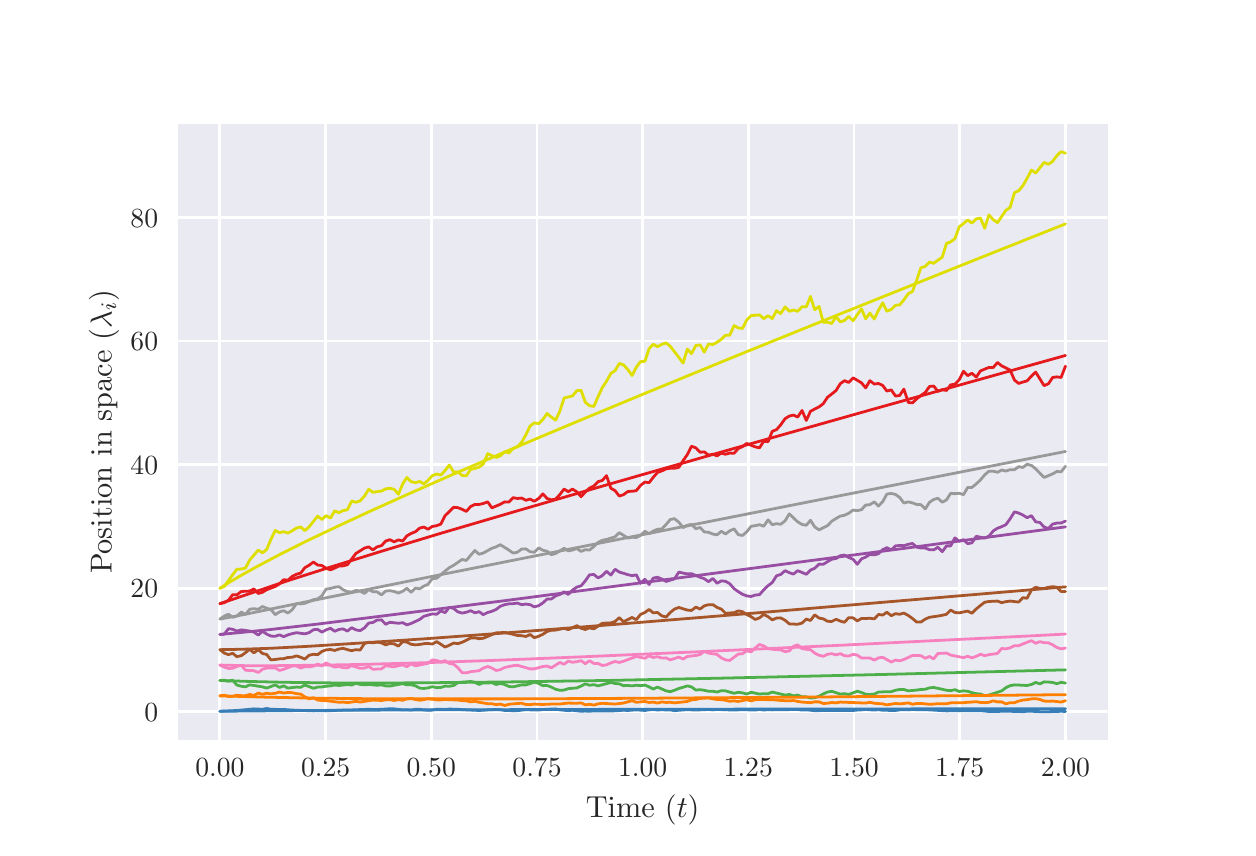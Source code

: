 \begingroup%
\makeatletter%
\begin{pgfpicture}%
\pgfpathrectangle{\pgfpointorigin}{\pgfqpoint{6.0in}{4.0in}}%
\pgfusepath{use as bounding box, clip}%
\begin{pgfscope}%
\pgfsetbuttcap%
\pgfsetmiterjoin%
\definecolor{currentfill}{rgb}{1.0,1.0,1.0}%
\pgfsetfillcolor{currentfill}%
\pgfsetlinewidth{0.0pt}%
\definecolor{currentstroke}{rgb}{1.0,1.0,1.0}%
\pgfsetstrokecolor{currentstroke}%
\pgfsetdash{}{0pt}%
\pgfpathmoveto{\pgfqpoint{0.0in}{0.0in}}%
\pgfpathlineto{\pgfqpoint{6.0in}{0.0in}}%
\pgfpathlineto{\pgfqpoint{6.0in}{4.0in}}%
\pgfpathlineto{\pgfqpoint{0.0in}{4.0in}}%
\pgfpathlineto{\pgfqpoint{0.0in}{0.0in}}%
\pgfpathclose%
\pgfusepath{fill}%
\end{pgfscope}%
\begin{pgfscope}%
\pgfsetbuttcap%
\pgfsetmiterjoin%
\definecolor{currentfill}{rgb}{0.918,0.918,0.949}%
\pgfsetfillcolor{currentfill}%
\pgfsetlinewidth{0.0pt}%
\definecolor{currentstroke}{rgb}{0.0,0.0,0.0}%
\pgfsetstrokecolor{currentstroke}%
\pgfsetstrokeopacity{0.0}%
\pgfsetdash{}{0pt}%
\pgfpathmoveto{\pgfqpoint{0.75in}{0.44in}}%
\pgfpathlineto{\pgfqpoint{5.4in}{0.44in}}%
\pgfpathlineto{\pgfqpoint{5.4in}{3.52in}}%
\pgfpathlineto{\pgfqpoint{0.75in}{3.52in}}%
\pgfpathlineto{\pgfqpoint{0.75in}{0.44in}}%
\pgfpathclose%
\pgfusepath{fill}%
\end{pgfscope}%
\begin{pgfscope}%
\pgfpathrectangle{\pgfqpoint{0.75in}{0.44in}}{\pgfqpoint{4.65in}{3.08in}}%
\pgfusepath{clip}%
\pgfsetroundcap%
\pgfsetroundjoin%
\pgfsetlinewidth{1.004pt}%
\definecolor{currentstroke}{rgb}{1.0,1.0,1.0}%
\pgfsetstrokecolor{currentstroke}%
\pgfsetdash{}{0pt}%
\pgfpathmoveto{\pgfqpoint{0.961in}{0.44in}}%
\pgfpathlineto{\pgfqpoint{0.961in}{3.52in}}%
\pgfusepath{stroke}%
\end{pgfscope}%
\begin{pgfscope}%
\definecolor{textcolor}{rgb}{0.15,0.15,0.15}%
\pgfsetstrokecolor{textcolor}%
\pgfsetfillcolor{textcolor}%
\pgftext[x=0.961in,y=0.343in,,top]{\color{textcolor}\rmfamily\fontsize{10.0}{12.0}\selectfont \(\displaystyle {0.00}\)}%
\end{pgfscope}%
\begin{pgfscope}%
\pgfpathrectangle{\pgfqpoint{0.75in}{0.44in}}{\pgfqpoint{4.65in}{3.08in}}%
\pgfusepath{clip}%
\pgfsetroundcap%
\pgfsetroundjoin%
\pgfsetlinewidth{1.004pt}%
\definecolor{currentstroke}{rgb}{1.0,1.0,1.0}%
\pgfsetstrokecolor{currentstroke}%
\pgfsetdash{}{0pt}%
\pgfpathmoveto{\pgfqpoint{1.49in}{0.44in}}%
\pgfpathlineto{\pgfqpoint{1.49in}{3.52in}}%
\pgfusepath{stroke}%
\end{pgfscope}%
\begin{pgfscope}%
\definecolor{textcolor}{rgb}{0.15,0.15,0.15}%
\pgfsetstrokecolor{textcolor}%
\pgfsetfillcolor{textcolor}%
\pgftext[x=1.49in,y=0.343in,,top]{\color{textcolor}\rmfamily\fontsize{10.0}{12.0}\selectfont \(\displaystyle {0.25}\)}%
\end{pgfscope}%
\begin{pgfscope}%
\pgfpathrectangle{\pgfqpoint{0.75in}{0.44in}}{\pgfqpoint{4.65in}{3.08in}}%
\pgfusepath{clip}%
\pgfsetroundcap%
\pgfsetroundjoin%
\pgfsetlinewidth{1.004pt}%
\definecolor{currentstroke}{rgb}{1.0,1.0,1.0}%
\pgfsetstrokecolor{currentstroke}%
\pgfsetdash{}{0pt}%
\pgfpathmoveto{\pgfqpoint{2.018in}{0.44in}}%
\pgfpathlineto{\pgfqpoint{2.018in}{3.52in}}%
\pgfusepath{stroke}%
\end{pgfscope}%
\begin{pgfscope}%
\definecolor{textcolor}{rgb}{0.15,0.15,0.15}%
\pgfsetstrokecolor{textcolor}%
\pgfsetfillcolor{textcolor}%
\pgftext[x=2.018in,y=0.343in,,top]{\color{textcolor}\rmfamily\fontsize{10.0}{12.0}\selectfont \(\displaystyle {0.50}\)}%
\end{pgfscope}%
\begin{pgfscope}%
\pgfpathrectangle{\pgfqpoint{0.75in}{0.44in}}{\pgfqpoint{4.65in}{3.08in}}%
\pgfusepath{clip}%
\pgfsetroundcap%
\pgfsetroundjoin%
\pgfsetlinewidth{1.004pt}%
\definecolor{currentstroke}{rgb}{1.0,1.0,1.0}%
\pgfsetstrokecolor{currentstroke}%
\pgfsetdash{}{0pt}%
\pgfpathmoveto{\pgfqpoint{2.547in}{0.44in}}%
\pgfpathlineto{\pgfqpoint{2.547in}{3.52in}}%
\pgfusepath{stroke}%
\end{pgfscope}%
\begin{pgfscope}%
\definecolor{textcolor}{rgb}{0.15,0.15,0.15}%
\pgfsetstrokecolor{textcolor}%
\pgfsetfillcolor{textcolor}%
\pgftext[x=2.547in,y=0.343in,,top]{\color{textcolor}\rmfamily\fontsize{10.0}{12.0}\selectfont \(\displaystyle {0.75}\)}%
\end{pgfscope}%
\begin{pgfscope}%
\pgfpathrectangle{\pgfqpoint{0.75in}{0.44in}}{\pgfqpoint{4.65in}{3.08in}}%
\pgfusepath{clip}%
\pgfsetroundcap%
\pgfsetroundjoin%
\pgfsetlinewidth{1.004pt}%
\definecolor{currentstroke}{rgb}{1.0,1.0,1.0}%
\pgfsetstrokecolor{currentstroke}%
\pgfsetdash{}{0pt}%
\pgfpathmoveto{\pgfqpoint{3.075in}{0.44in}}%
\pgfpathlineto{\pgfqpoint{3.075in}{3.52in}}%
\pgfusepath{stroke}%
\end{pgfscope}%
\begin{pgfscope}%
\definecolor{textcolor}{rgb}{0.15,0.15,0.15}%
\pgfsetstrokecolor{textcolor}%
\pgfsetfillcolor{textcolor}%
\pgftext[x=3.075in,y=0.343in,,top]{\color{textcolor}\rmfamily\fontsize{10.0}{12.0}\selectfont \(\displaystyle {1.00}\)}%
\end{pgfscope}%
\begin{pgfscope}%
\pgfpathrectangle{\pgfqpoint{0.75in}{0.44in}}{\pgfqpoint{4.65in}{3.08in}}%
\pgfusepath{clip}%
\pgfsetroundcap%
\pgfsetroundjoin%
\pgfsetlinewidth{1.004pt}%
\definecolor{currentstroke}{rgb}{1.0,1.0,1.0}%
\pgfsetstrokecolor{currentstroke}%
\pgfsetdash{}{0pt}%
\pgfpathmoveto{\pgfqpoint{3.603in}{0.44in}}%
\pgfpathlineto{\pgfqpoint{3.603in}{3.52in}}%
\pgfusepath{stroke}%
\end{pgfscope}%
\begin{pgfscope}%
\definecolor{textcolor}{rgb}{0.15,0.15,0.15}%
\pgfsetstrokecolor{textcolor}%
\pgfsetfillcolor{textcolor}%
\pgftext[x=3.603in,y=0.343in,,top]{\color{textcolor}\rmfamily\fontsize{10.0}{12.0}\selectfont \(\displaystyle {1.25}\)}%
\end{pgfscope}%
\begin{pgfscope}%
\pgfpathrectangle{\pgfqpoint{0.75in}{0.44in}}{\pgfqpoint{4.65in}{3.08in}}%
\pgfusepath{clip}%
\pgfsetroundcap%
\pgfsetroundjoin%
\pgfsetlinewidth{1.004pt}%
\definecolor{currentstroke}{rgb}{1.0,1.0,1.0}%
\pgfsetstrokecolor{currentstroke}%
\pgfsetdash{}{0pt}%
\pgfpathmoveto{\pgfqpoint{4.132in}{0.44in}}%
\pgfpathlineto{\pgfqpoint{4.132in}{3.52in}}%
\pgfusepath{stroke}%
\end{pgfscope}%
\begin{pgfscope}%
\definecolor{textcolor}{rgb}{0.15,0.15,0.15}%
\pgfsetstrokecolor{textcolor}%
\pgfsetfillcolor{textcolor}%
\pgftext[x=4.132in,y=0.343in,,top]{\color{textcolor}\rmfamily\fontsize{10.0}{12.0}\selectfont \(\displaystyle {1.50}\)}%
\end{pgfscope}%
\begin{pgfscope}%
\pgfpathrectangle{\pgfqpoint{0.75in}{0.44in}}{\pgfqpoint{4.65in}{3.08in}}%
\pgfusepath{clip}%
\pgfsetroundcap%
\pgfsetroundjoin%
\pgfsetlinewidth{1.004pt}%
\definecolor{currentstroke}{rgb}{1.0,1.0,1.0}%
\pgfsetstrokecolor{currentstroke}%
\pgfsetdash{}{0pt}%
\pgfpathmoveto{\pgfqpoint{4.66in}{0.44in}}%
\pgfpathlineto{\pgfqpoint{4.66in}{3.52in}}%
\pgfusepath{stroke}%
\end{pgfscope}%
\begin{pgfscope}%
\definecolor{textcolor}{rgb}{0.15,0.15,0.15}%
\pgfsetstrokecolor{textcolor}%
\pgfsetfillcolor{textcolor}%
\pgftext[x=4.66in,y=0.343in,,top]{\color{textcolor}\rmfamily\fontsize{10.0}{12.0}\selectfont \(\displaystyle {1.75}\)}%
\end{pgfscope}%
\begin{pgfscope}%
\pgfpathrectangle{\pgfqpoint{0.75in}{0.44in}}{\pgfqpoint{4.65in}{3.08in}}%
\pgfusepath{clip}%
\pgfsetroundcap%
\pgfsetroundjoin%
\pgfsetlinewidth{1.004pt}%
\definecolor{currentstroke}{rgb}{1.0,1.0,1.0}%
\pgfsetstrokecolor{currentstroke}%
\pgfsetdash{}{0pt}%
\pgfpathmoveto{\pgfqpoint{5.189in}{0.44in}}%
\pgfpathlineto{\pgfqpoint{5.189in}{3.52in}}%
\pgfusepath{stroke}%
\end{pgfscope}%
\begin{pgfscope}%
\definecolor{textcolor}{rgb}{0.15,0.15,0.15}%
\pgfsetstrokecolor{textcolor}%
\pgfsetfillcolor{textcolor}%
\pgftext[x=5.189in,y=0.343in,,top]{\color{textcolor}\rmfamily\fontsize{10.0}{12.0}\selectfont \(\displaystyle {2.00}\)}%
\end{pgfscope}%
\begin{pgfscope}%
\definecolor{textcolor}{rgb}{0.15,0.15,0.15}%
\pgfsetstrokecolor{textcolor}%
\pgfsetfillcolor{textcolor}%
\pgftext[x=3.075in,y=0.164in,,top]{\color{textcolor}\rmfamily\fontsize{11.0}{13.2}\selectfont Time (\(\displaystyle t\))}%
\end{pgfscope}%
\begin{pgfscope}%
\pgfpathrectangle{\pgfqpoint{0.75in}{0.44in}}{\pgfqpoint{4.65in}{3.08in}}%
\pgfusepath{clip}%
\pgfsetroundcap%
\pgfsetroundjoin%
\pgfsetlinewidth{1.004pt}%
\definecolor{currentstroke}{rgb}{1.0,1.0,1.0}%
\pgfsetstrokecolor{currentstroke}%
\pgfsetdash{}{0pt}%
\pgfpathmoveto{\pgfqpoint{0.75in}{0.579in}}%
\pgfpathlineto{\pgfqpoint{5.4in}{0.579in}}%
\pgfusepath{stroke}%
\end{pgfscope}%
\begin{pgfscope}%
\definecolor{textcolor}{rgb}{0.15,0.15,0.15}%
\pgfsetstrokecolor{textcolor}%
\pgfsetfillcolor{textcolor}%
\pgftext[x=0.583in, y=0.531in, left, base]{\color{textcolor}\rmfamily\fontsize{10.0}{12.0}\selectfont \(\displaystyle {0}\)}%
\end{pgfscope}%
\begin{pgfscope}%
\pgfpathrectangle{\pgfqpoint{0.75in}{0.44in}}{\pgfqpoint{4.65in}{3.08in}}%
\pgfusepath{clip}%
\pgfsetroundcap%
\pgfsetroundjoin%
\pgfsetlinewidth{1.004pt}%
\definecolor{currentstroke}{rgb}{1.0,1.0,1.0}%
\pgfsetstrokecolor{currentstroke}%
\pgfsetdash{}{0pt}%
\pgfpathmoveto{\pgfqpoint{0.75in}{1.197in}}%
\pgfpathlineto{\pgfqpoint{5.4in}{1.197in}}%
\pgfusepath{stroke}%
\end{pgfscope}%
\begin{pgfscope}%
\definecolor{textcolor}{rgb}{0.15,0.15,0.15}%
\pgfsetstrokecolor{textcolor}%
\pgfsetfillcolor{textcolor}%
\pgftext[x=0.514in, y=1.149in, left, base]{\color{textcolor}\rmfamily\fontsize{10.0}{12.0}\selectfont \(\displaystyle {20}\)}%
\end{pgfscope}%
\begin{pgfscope}%
\pgfpathrectangle{\pgfqpoint{0.75in}{0.44in}}{\pgfqpoint{4.65in}{3.08in}}%
\pgfusepath{clip}%
\pgfsetroundcap%
\pgfsetroundjoin%
\pgfsetlinewidth{1.004pt}%
\definecolor{currentstroke}{rgb}{1.0,1.0,1.0}%
\pgfsetstrokecolor{currentstroke}%
\pgfsetdash{}{0pt}%
\pgfpathmoveto{\pgfqpoint{0.75in}{1.815in}}%
\pgfpathlineto{\pgfqpoint{5.4in}{1.815in}}%
\pgfusepath{stroke}%
\end{pgfscope}%
\begin{pgfscope}%
\definecolor{textcolor}{rgb}{0.15,0.15,0.15}%
\pgfsetstrokecolor{textcolor}%
\pgfsetfillcolor{textcolor}%
\pgftext[x=0.514in, y=1.767in, left, base]{\color{textcolor}\rmfamily\fontsize{10.0}{12.0}\selectfont \(\displaystyle {40}\)}%
\end{pgfscope}%
\begin{pgfscope}%
\pgfpathrectangle{\pgfqpoint{0.75in}{0.44in}}{\pgfqpoint{4.65in}{3.08in}}%
\pgfusepath{clip}%
\pgfsetroundcap%
\pgfsetroundjoin%
\pgfsetlinewidth{1.004pt}%
\definecolor{currentstroke}{rgb}{1.0,1.0,1.0}%
\pgfsetstrokecolor{currentstroke}%
\pgfsetdash{}{0pt}%
\pgfpathmoveto{\pgfqpoint{0.75in}{2.433in}}%
\pgfpathlineto{\pgfqpoint{5.4in}{2.433in}}%
\pgfusepath{stroke}%
\end{pgfscope}%
\begin{pgfscope}%
\definecolor{textcolor}{rgb}{0.15,0.15,0.15}%
\pgfsetstrokecolor{textcolor}%
\pgfsetfillcolor{textcolor}%
\pgftext[x=0.514in, y=2.384in, left, base]{\color{textcolor}\rmfamily\fontsize{10.0}{12.0}\selectfont \(\displaystyle {60}\)}%
\end{pgfscope}%
\begin{pgfscope}%
\pgfpathrectangle{\pgfqpoint{0.75in}{0.44in}}{\pgfqpoint{4.65in}{3.08in}}%
\pgfusepath{clip}%
\pgfsetroundcap%
\pgfsetroundjoin%
\pgfsetlinewidth{1.004pt}%
\definecolor{currentstroke}{rgb}{1.0,1.0,1.0}%
\pgfsetstrokecolor{currentstroke}%
\pgfsetdash{}{0pt}%
\pgfpathmoveto{\pgfqpoint{0.75in}{3.051in}}%
\pgfpathlineto{\pgfqpoint{5.4in}{3.051in}}%
\pgfusepath{stroke}%
\end{pgfscope}%
\begin{pgfscope}%
\definecolor{textcolor}{rgb}{0.15,0.15,0.15}%
\pgfsetstrokecolor{textcolor}%
\pgfsetfillcolor{textcolor}%
\pgftext[x=0.514in, y=3.002in, left, base]{\color{textcolor}\rmfamily\fontsize{10.0}{12.0}\selectfont \(\displaystyle {80}\)}%
\end{pgfscope}%
\begin{pgfscope}%
\definecolor{textcolor}{rgb}{0.15,0.15,0.15}%
\pgfsetstrokecolor{textcolor}%
\pgfsetfillcolor{textcolor}%
\pgftext[x=0.458in,y=1.98in,,bottom,rotate=90.0]{\color{textcolor}\rmfamily\fontsize{11.0}{13.2}\selectfont Position in space (\(\displaystyle \lambda_i\))}%
\end{pgfscope}%
\begin{pgfscope}%
\pgfpathrectangle{\pgfqpoint{0.75in}{0.44in}}{\pgfqpoint{4.65in}{3.08in}}%
\pgfusepath{clip}%
\pgfsetroundcap%
\pgfsetroundjoin%
\pgfsetlinewidth{1.004pt}%
\definecolor{currentstroke}{rgb}{0.216,0.494,0.722}%
\pgfsetstrokecolor{currentstroke}%
\pgfsetdash{}{0pt}%
\pgfpathmoveto{\pgfqpoint{0.961in}{0.582in}}%
\pgfpathlineto{\pgfqpoint{1.046in}{0.586in}}%
\pgfpathlineto{\pgfqpoint{1.068in}{0.588in}}%
\pgfpathlineto{\pgfqpoint{1.089in}{0.59in}}%
\pgfpathlineto{\pgfqpoint{1.131in}{0.594in}}%
\pgfpathlineto{\pgfqpoint{1.174in}{0.592in}}%
\pgfpathlineto{\pgfqpoint{1.195in}{0.596in}}%
\pgfpathlineto{\pgfqpoint{1.216in}{0.592in}}%
\pgfpathlineto{\pgfqpoint{1.259in}{0.591in}}%
\pgfpathlineto{\pgfqpoint{1.28in}{0.591in}}%
\pgfpathlineto{\pgfqpoint{1.322in}{0.588in}}%
\pgfpathlineto{\pgfqpoint{1.429in}{0.584in}}%
\pgfpathlineto{\pgfqpoint{1.471in}{0.585in}}%
\pgfpathlineto{\pgfqpoint{1.492in}{0.584in}}%
\pgfpathlineto{\pgfqpoint{1.556in}{0.587in}}%
\pgfpathlineto{\pgfqpoint{1.577in}{0.588in}}%
\pgfpathlineto{\pgfqpoint{1.599in}{0.588in}}%
\pgfpathlineto{\pgfqpoint{1.705in}{0.592in}}%
\pgfpathlineto{\pgfqpoint{1.726in}{0.591in}}%
\pgfpathlineto{\pgfqpoint{1.747in}{0.591in}}%
\pgfpathlineto{\pgfqpoint{1.769in}{0.592in}}%
\pgfpathlineto{\pgfqpoint{1.79in}{0.593in}}%
\pgfpathlineto{\pgfqpoint{1.811in}{0.595in}}%
\pgfpathlineto{\pgfqpoint{1.832in}{0.594in}}%
\pgfpathlineto{\pgfqpoint{1.875in}{0.589in}}%
\pgfpathlineto{\pgfqpoint{1.896in}{0.59in}}%
\pgfpathlineto{\pgfqpoint{1.917in}{0.588in}}%
\pgfpathlineto{\pgfqpoint{1.939in}{0.592in}}%
\pgfpathlineto{\pgfqpoint{1.96in}{0.592in}}%
\pgfpathlineto{\pgfqpoint{1.981in}{0.589in}}%
\pgfpathlineto{\pgfqpoint{2.002in}{0.587in}}%
\pgfpathlineto{\pgfqpoint{2.023in}{0.588in}}%
\pgfpathlineto{\pgfqpoint{2.045in}{0.592in}}%
\pgfpathlineto{\pgfqpoint{2.066in}{0.592in}}%
\pgfpathlineto{\pgfqpoint{2.087in}{0.591in}}%
\pgfpathlineto{\pgfqpoint{2.108in}{0.593in}}%
\pgfpathlineto{\pgfqpoint{2.151in}{0.592in}}%
\pgfpathlineto{\pgfqpoint{2.172in}{0.59in}}%
\pgfpathlineto{\pgfqpoint{2.257in}{0.586in}}%
\pgfpathlineto{\pgfqpoint{2.278in}{0.587in}}%
\pgfpathlineto{\pgfqpoint{2.3in}{0.589in}}%
\pgfpathlineto{\pgfqpoint{2.342in}{0.591in}}%
\pgfpathlineto{\pgfqpoint{2.363in}{0.59in}}%
\pgfpathlineto{\pgfqpoint{2.385in}{0.586in}}%
\pgfpathlineto{\pgfqpoint{2.406in}{0.586in}}%
\pgfpathlineto{\pgfqpoint{2.427in}{0.584in}}%
\pgfpathlineto{\pgfqpoint{2.448in}{0.585in}}%
\pgfpathlineto{\pgfqpoint{2.491in}{0.59in}}%
\pgfpathlineto{\pgfqpoint{2.533in}{0.588in}}%
\pgfpathlineto{\pgfqpoint{2.555in}{0.588in}}%
\pgfpathlineto{\pgfqpoint{2.576in}{0.591in}}%
\pgfpathlineto{\pgfqpoint{2.64in}{0.594in}}%
\pgfpathlineto{\pgfqpoint{2.661in}{0.589in}}%
\pgfpathlineto{\pgfqpoint{2.703in}{0.585in}}%
\pgfpathlineto{\pgfqpoint{2.724in}{0.587in}}%
\pgfpathlineto{\pgfqpoint{2.767in}{0.582in}}%
\pgfpathlineto{\pgfqpoint{2.788in}{0.583in}}%
\pgfpathlineto{\pgfqpoint{2.809in}{0.582in}}%
\pgfpathlineto{\pgfqpoint{2.831in}{0.584in}}%
\pgfpathlineto{\pgfqpoint{2.873in}{0.584in}}%
\pgfpathlineto{\pgfqpoint{2.916in}{0.583in}}%
\pgfpathlineto{\pgfqpoint{2.979in}{0.587in}}%
\pgfpathlineto{\pgfqpoint{3.001in}{0.586in}}%
\pgfpathlineto{\pgfqpoint{3.043in}{0.589in}}%
\pgfpathlineto{\pgfqpoint{3.086in}{0.586in}}%
\pgfpathlineto{\pgfqpoint{3.107in}{0.589in}}%
\pgfpathlineto{\pgfqpoint{3.128in}{0.591in}}%
\pgfpathlineto{\pgfqpoint{3.149in}{0.588in}}%
\pgfpathlineto{\pgfqpoint{3.171in}{0.59in}}%
\pgfpathlineto{\pgfqpoint{3.192in}{0.588in}}%
\pgfpathlineto{\pgfqpoint{3.213in}{0.589in}}%
\pgfpathlineto{\pgfqpoint{3.234in}{0.585in}}%
\pgfpathlineto{\pgfqpoint{3.256in}{0.587in}}%
\pgfpathlineto{\pgfqpoint{3.298in}{0.59in}}%
\pgfpathlineto{\pgfqpoint{3.319in}{0.589in}}%
\pgfpathlineto{\pgfqpoint{3.362in}{0.589in}}%
\pgfpathlineto{\pgfqpoint{3.404in}{0.591in}}%
\pgfpathlineto{\pgfqpoint{3.426in}{0.589in}}%
\pgfpathlineto{\pgfqpoint{3.447in}{0.591in}}%
\pgfpathlineto{\pgfqpoint{3.532in}{0.588in}}%
\pgfpathlineto{\pgfqpoint{3.574in}{0.59in}}%
\pgfpathlineto{\pgfqpoint{3.638in}{0.588in}}%
\pgfpathlineto{\pgfqpoint{3.659in}{0.591in}}%
\pgfpathlineto{\pgfqpoint{3.68in}{0.588in}}%
\pgfpathlineto{\pgfqpoint{3.702in}{0.59in}}%
\pgfpathlineto{\pgfqpoint{3.723in}{0.589in}}%
\pgfpathlineto{\pgfqpoint{3.85in}{0.591in}}%
\pgfpathlineto{\pgfqpoint{3.872in}{0.588in}}%
\pgfpathlineto{\pgfqpoint{3.893in}{0.589in}}%
\pgfpathlineto{\pgfqpoint{3.914in}{0.587in}}%
\pgfpathlineto{\pgfqpoint{3.935in}{0.585in}}%
\pgfpathlineto{\pgfqpoint{4.02in}{0.586in}}%
\pgfpathlineto{\pgfqpoint{4.105in}{0.586in}}%
\pgfpathlineto{\pgfqpoint{4.127in}{0.586in}}%
\pgfpathlineto{\pgfqpoint{4.148in}{0.588in}}%
\pgfpathlineto{\pgfqpoint{4.169in}{0.589in}}%
\pgfpathlineto{\pgfqpoint{4.19in}{0.591in}}%
\pgfpathlineto{\pgfqpoint{4.233in}{0.588in}}%
\pgfpathlineto{\pgfqpoint{4.254in}{0.59in}}%
\pgfpathlineto{\pgfqpoint{4.275in}{0.587in}}%
\pgfpathlineto{\pgfqpoint{4.339in}{0.586in}}%
\pgfpathlineto{\pgfqpoint{4.36in}{0.589in}}%
\pgfpathlineto{\pgfqpoint{4.381in}{0.59in}}%
\pgfpathlineto{\pgfqpoint{4.403in}{0.589in}}%
\pgfpathlineto{\pgfqpoint{4.424in}{0.591in}}%
\pgfpathlineto{\pgfqpoint{4.445in}{0.59in}}%
\pgfpathlineto{\pgfqpoint{4.488in}{0.59in}}%
\pgfpathlineto{\pgfqpoint{4.594in}{0.584in}}%
\pgfpathlineto{\pgfqpoint{4.764in}{0.585in}}%
\pgfpathlineto{\pgfqpoint{4.806in}{0.581in}}%
\pgfpathlineto{\pgfqpoint{4.849in}{0.581in}}%
\pgfpathlineto{\pgfqpoint{4.87in}{0.582in}}%
\pgfpathlineto{\pgfqpoint{4.891in}{0.582in}}%
\pgfpathlineto{\pgfqpoint{4.912in}{0.582in}}%
\pgfpathlineto{\pgfqpoint{4.934in}{0.581in}}%
\pgfpathlineto{\pgfqpoint{4.955in}{0.581in}}%
\pgfpathlineto{\pgfqpoint{4.976in}{0.58in}}%
\pgfpathlineto{\pgfqpoint{4.997in}{0.582in}}%
\pgfpathlineto{\pgfqpoint{5.019in}{0.582in}}%
\pgfpathlineto{\pgfqpoint{5.061in}{0.58in}}%
\pgfpathlineto{\pgfqpoint{5.104in}{0.58in}}%
\pgfpathlineto{\pgfqpoint{5.146in}{0.581in}}%
\pgfpathlineto{\pgfqpoint{5.167in}{0.582in}}%
\pgfpathlineto{\pgfqpoint{5.189in}{0.581in}}%
\pgfpathlineto{\pgfqpoint{5.189in}{0.581in}}%
\pgfusepath{stroke}%
\end{pgfscope}%
\begin{pgfscope}%
\pgfpathrectangle{\pgfqpoint{0.75in}{0.44in}}{\pgfqpoint{4.65in}{3.08in}}%
\pgfusepath{clip}%
\pgfsetroundcap%
\pgfsetroundjoin%
\pgfsetlinewidth{1.004pt}%
\definecolor{currentstroke}{rgb}{1.0,0.498,0.0}%
\pgfsetstrokecolor{currentstroke}%
\pgfsetdash{}{0pt}%
\pgfpathmoveto{\pgfqpoint{0.961in}{0.659in}}%
\pgfpathlineto{\pgfqpoint{0.983in}{0.662in}}%
\pgfpathlineto{\pgfqpoint{1.004in}{0.656in}}%
\pgfpathlineto{\pgfqpoint{1.025in}{0.657in}}%
\pgfpathlineto{\pgfqpoint{1.046in}{0.662in}}%
\pgfpathlineto{\pgfqpoint{1.068in}{0.66in}}%
\pgfpathlineto{\pgfqpoint{1.089in}{0.66in}}%
\pgfpathlineto{\pgfqpoint{1.11in}{0.666in}}%
\pgfpathlineto{\pgfqpoint{1.131in}{0.661in}}%
\pgfpathlineto{\pgfqpoint{1.153in}{0.673in}}%
\pgfpathlineto{\pgfqpoint{1.174in}{0.667in}}%
\pgfpathlineto{\pgfqpoint{1.195in}{0.672in}}%
\pgfpathlineto{\pgfqpoint{1.216in}{0.669in}}%
\pgfpathlineto{\pgfqpoint{1.238in}{0.672in}}%
\pgfpathlineto{\pgfqpoint{1.259in}{0.678in}}%
\pgfpathlineto{\pgfqpoint{1.28in}{0.673in}}%
\pgfpathlineto{\pgfqpoint{1.301in}{0.676in}}%
\pgfpathlineto{\pgfqpoint{1.322in}{0.675in}}%
\pgfpathlineto{\pgfqpoint{1.344in}{0.67in}}%
\pgfpathlineto{\pgfqpoint{1.365in}{0.668in}}%
\pgfpathlineto{\pgfqpoint{1.386in}{0.654in}}%
\pgfpathlineto{\pgfqpoint{1.407in}{0.644in}}%
\pgfpathlineto{\pgfqpoint{1.429in}{0.649in}}%
\pgfpathlineto{\pgfqpoint{1.45in}{0.638in}}%
\pgfpathlineto{\pgfqpoint{1.471in}{0.636in}}%
\pgfpathlineto{\pgfqpoint{1.492in}{0.635in}}%
\pgfpathlineto{\pgfqpoint{1.556in}{0.627in}}%
\pgfpathlineto{\pgfqpoint{1.577in}{0.628in}}%
\pgfpathlineto{\pgfqpoint{1.599in}{0.625in}}%
\pgfpathlineto{\pgfqpoint{1.62in}{0.628in}}%
\pgfpathlineto{\pgfqpoint{1.641in}{0.632in}}%
\pgfpathlineto{\pgfqpoint{1.662in}{0.628in}}%
\pgfpathlineto{\pgfqpoint{1.726in}{0.638in}}%
\pgfpathlineto{\pgfqpoint{1.769in}{0.636in}}%
\pgfpathlineto{\pgfqpoint{1.79in}{0.639in}}%
\pgfpathlineto{\pgfqpoint{1.811in}{0.64in}}%
\pgfpathlineto{\pgfqpoint{1.832in}{0.636in}}%
\pgfpathlineto{\pgfqpoint{1.854in}{0.64in}}%
\pgfpathlineto{\pgfqpoint{1.875in}{0.637in}}%
\pgfpathlineto{\pgfqpoint{1.896in}{0.644in}}%
\pgfpathlineto{\pgfqpoint{1.917in}{0.646in}}%
\pgfpathlineto{\pgfqpoint{1.939in}{0.641in}}%
\pgfpathlineto{\pgfqpoint{1.96in}{0.637in}}%
\pgfpathlineto{\pgfqpoint{1.981in}{0.64in}}%
\pgfpathlineto{\pgfqpoint{2.002in}{0.645in}}%
\pgfpathlineto{\pgfqpoint{2.023in}{0.643in}}%
\pgfpathlineto{\pgfqpoint{2.045in}{0.639in}}%
\pgfpathlineto{\pgfqpoint{2.066in}{0.639in}}%
\pgfpathlineto{\pgfqpoint{2.087in}{0.641in}}%
\pgfpathlineto{\pgfqpoint{2.13in}{0.639in}}%
\pgfpathlineto{\pgfqpoint{2.151in}{0.638in}}%
\pgfpathlineto{\pgfqpoint{2.172in}{0.635in}}%
\pgfpathlineto{\pgfqpoint{2.193in}{0.634in}}%
\pgfpathlineto{\pgfqpoint{2.215in}{0.629in}}%
\pgfpathlineto{\pgfqpoint{2.236in}{0.632in}}%
\pgfpathlineto{\pgfqpoint{2.257in}{0.627in}}%
\pgfpathlineto{\pgfqpoint{2.3in}{0.62in}}%
\pgfpathlineto{\pgfqpoint{2.321in}{0.62in}}%
\pgfpathlineto{\pgfqpoint{2.342in}{0.615in}}%
\pgfpathlineto{\pgfqpoint{2.363in}{0.618in}}%
\pgfpathlineto{\pgfqpoint{2.385in}{0.611in}}%
\pgfpathlineto{\pgfqpoint{2.406in}{0.617in}}%
\pgfpathlineto{\pgfqpoint{2.448in}{0.621in}}%
\pgfpathlineto{\pgfqpoint{2.47in}{0.622in}}%
\pgfpathlineto{\pgfqpoint{2.491in}{0.616in}}%
\pgfpathlineto{\pgfqpoint{2.512in}{0.615in}}%
\pgfpathlineto{\pgfqpoint{2.533in}{0.618in}}%
\pgfpathlineto{\pgfqpoint{2.576in}{0.616in}}%
\pgfpathlineto{\pgfqpoint{2.618in}{0.618in}}%
\pgfpathlineto{\pgfqpoint{2.661in}{0.618in}}%
\pgfpathlineto{\pgfqpoint{2.682in}{0.621in}}%
\pgfpathlineto{\pgfqpoint{2.703in}{0.623in}}%
\pgfpathlineto{\pgfqpoint{2.746in}{0.622in}}%
\pgfpathlineto{\pgfqpoint{2.767in}{0.624in}}%
\pgfpathlineto{\pgfqpoint{2.788in}{0.614in}}%
\pgfpathlineto{\pgfqpoint{2.809in}{0.617in}}%
\pgfpathlineto{\pgfqpoint{2.831in}{0.613in}}%
\pgfpathlineto{\pgfqpoint{2.852in}{0.619in}}%
\pgfpathlineto{\pgfqpoint{2.873in}{0.622in}}%
\pgfpathlineto{\pgfqpoint{2.937in}{0.618in}}%
\pgfpathlineto{\pgfqpoint{2.979in}{0.623in}}%
\pgfpathlineto{\pgfqpoint{3.022in}{0.635in}}%
\pgfpathlineto{\pgfqpoint{3.043in}{0.627in}}%
\pgfpathlineto{\pgfqpoint{3.064in}{0.629in}}%
\pgfpathlineto{\pgfqpoint{3.086in}{0.631in}}%
\pgfpathlineto{\pgfqpoint{3.107in}{0.626in}}%
\pgfpathlineto{\pgfqpoint{3.128in}{0.628in}}%
\pgfpathlineto{\pgfqpoint{3.149in}{0.623in}}%
\pgfpathlineto{\pgfqpoint{3.171in}{0.629in}}%
\pgfpathlineto{\pgfqpoint{3.192in}{0.626in}}%
\pgfpathlineto{\pgfqpoint{3.213in}{0.627in}}%
\pgfpathlineto{\pgfqpoint{3.234in}{0.624in}}%
\pgfpathlineto{\pgfqpoint{3.298in}{0.631in}}%
\pgfpathlineto{\pgfqpoint{3.319in}{0.639in}}%
\pgfpathlineto{\pgfqpoint{3.341in}{0.641in}}%
\pgfpathlineto{\pgfqpoint{3.362in}{0.646in}}%
\pgfpathlineto{\pgfqpoint{3.404in}{0.649in}}%
\pgfpathlineto{\pgfqpoint{3.426in}{0.644in}}%
\pgfpathlineto{\pgfqpoint{3.447in}{0.641in}}%
\pgfpathlineto{\pgfqpoint{3.468in}{0.64in}}%
\pgfpathlineto{\pgfqpoint{3.489in}{0.637in}}%
\pgfpathlineto{\pgfqpoint{3.51in}{0.632in}}%
\pgfpathlineto{\pgfqpoint{3.532in}{0.634in}}%
\pgfpathlineto{\pgfqpoint{3.553in}{0.631in}}%
\pgfpathlineto{\pgfqpoint{3.595in}{0.64in}}%
\pgfpathlineto{\pgfqpoint{3.617in}{0.634in}}%
\pgfpathlineto{\pgfqpoint{3.638in}{0.64in}}%
\pgfpathlineto{\pgfqpoint{3.659in}{0.641in}}%
\pgfpathlineto{\pgfqpoint{3.68in}{0.641in}}%
\pgfpathlineto{\pgfqpoint{3.702in}{0.64in}}%
\pgfpathlineto{\pgfqpoint{3.723in}{0.64in}}%
\pgfpathlineto{\pgfqpoint{3.765in}{0.636in}}%
\pgfpathlineto{\pgfqpoint{3.808in}{0.634in}}%
\pgfpathlineto{\pgfqpoint{3.829in}{0.636in}}%
\pgfpathlineto{\pgfqpoint{3.85in}{0.631in}}%
\pgfpathlineto{\pgfqpoint{3.872in}{0.628in}}%
\pgfpathlineto{\pgfqpoint{3.914in}{0.625in}}%
\pgfpathlineto{\pgfqpoint{3.935in}{0.629in}}%
\pgfpathlineto{\pgfqpoint{3.957in}{0.629in}}%
\pgfpathlineto{\pgfqpoint{3.978in}{0.621in}}%
\pgfpathlineto{\pgfqpoint{3.999in}{0.622in}}%
\pgfpathlineto{\pgfqpoint{4.02in}{0.626in}}%
\pgfpathlineto{\pgfqpoint{4.042in}{0.624in}}%
\pgfpathlineto{\pgfqpoint{4.063in}{0.628in}}%
\pgfpathlineto{\pgfqpoint{4.19in}{0.623in}}%
\pgfpathlineto{\pgfqpoint{4.211in}{0.627in}}%
\pgfpathlineto{\pgfqpoint{4.233in}{0.622in}}%
\pgfpathlineto{\pgfqpoint{4.275in}{0.619in}}%
\pgfpathlineto{\pgfqpoint{4.296in}{0.614in}}%
\pgfpathlineto{\pgfqpoint{4.339in}{0.621in}}%
\pgfpathlineto{\pgfqpoint{4.36in}{0.619in}}%
\pgfpathlineto{\pgfqpoint{4.381in}{0.621in}}%
\pgfpathlineto{\pgfqpoint{4.403in}{0.624in}}%
\pgfpathlineto{\pgfqpoint{4.424in}{0.617in}}%
\pgfpathlineto{\pgfqpoint{4.445in}{0.621in}}%
\pgfpathlineto{\pgfqpoint{4.466in}{0.621in}}%
\pgfpathlineto{\pgfqpoint{4.509in}{0.617in}}%
\pgfpathlineto{\pgfqpoint{4.53in}{0.618in}}%
\pgfpathlineto{\pgfqpoint{4.551in}{0.62in}}%
\pgfpathlineto{\pgfqpoint{4.594in}{0.62in}}%
\pgfpathlineto{\pgfqpoint{4.615in}{0.624in}}%
\pgfpathlineto{\pgfqpoint{4.679in}{0.625in}}%
\pgfpathlineto{\pgfqpoint{4.7in}{0.627in}}%
\pgfpathlineto{\pgfqpoint{4.721in}{0.628in}}%
\pgfpathlineto{\pgfqpoint{4.743in}{0.63in}}%
\pgfpathlineto{\pgfqpoint{4.764in}{0.626in}}%
\pgfpathlineto{\pgfqpoint{4.785in}{0.625in}}%
\pgfpathlineto{\pgfqpoint{4.806in}{0.627in}}%
\pgfpathlineto{\pgfqpoint{4.828in}{0.634in}}%
\pgfpathlineto{\pgfqpoint{4.849in}{0.629in}}%
\pgfpathlineto{\pgfqpoint{4.87in}{0.629in}}%
\pgfpathlineto{\pgfqpoint{4.891in}{0.619in}}%
\pgfpathlineto{\pgfqpoint{4.912in}{0.625in}}%
\pgfpathlineto{\pgfqpoint{4.934in}{0.625in}}%
\pgfpathlineto{\pgfqpoint{4.955in}{0.633in}}%
\pgfpathlineto{\pgfqpoint{4.976in}{0.638in}}%
\pgfpathlineto{\pgfqpoint{4.997in}{0.64in}}%
\pgfpathlineto{\pgfqpoint{5.019in}{0.644in}}%
\pgfpathlineto{\pgfqpoint{5.04in}{0.645in}}%
\pgfpathlineto{\pgfqpoint{5.061in}{0.641in}}%
\pgfpathlineto{\pgfqpoint{5.082in}{0.633in}}%
\pgfpathlineto{\pgfqpoint{5.104in}{0.632in}}%
\pgfpathlineto{\pgfqpoint{5.125in}{0.633in}}%
\pgfpathlineto{\pgfqpoint{5.167in}{0.628in}}%
\pgfpathlineto{\pgfqpoint{5.189in}{0.635in}}%
\pgfpathlineto{\pgfqpoint{5.189in}{0.635in}}%
\pgfusepath{stroke}%
\end{pgfscope}%
\begin{pgfscope}%
\pgfpathrectangle{\pgfqpoint{0.75in}{0.44in}}{\pgfqpoint{4.65in}{3.08in}}%
\pgfusepath{clip}%
\pgfsetroundcap%
\pgfsetroundjoin%
\pgfsetlinewidth{1.004pt}%
\definecolor{currentstroke}{rgb}{0.302,0.686,0.29}%
\pgfsetstrokecolor{currentstroke}%
\pgfsetdash{}{0pt}%
\pgfpathmoveto{\pgfqpoint{0.961in}{0.736in}}%
\pgfpathlineto{\pgfqpoint{0.983in}{0.737in}}%
\pgfpathlineto{\pgfqpoint{1.004in}{0.732in}}%
\pgfpathlineto{\pgfqpoint{1.025in}{0.737in}}%
\pgfpathlineto{\pgfqpoint{1.046in}{0.713in}}%
\pgfpathlineto{\pgfqpoint{1.068in}{0.707in}}%
\pgfpathlineto{\pgfqpoint{1.089in}{0.704in}}%
\pgfpathlineto{\pgfqpoint{1.11in}{0.714in}}%
\pgfpathlineto{\pgfqpoint{1.131in}{0.711in}}%
\pgfpathlineto{\pgfqpoint{1.174in}{0.704in}}%
\pgfpathlineto{\pgfqpoint{1.195in}{0.698in}}%
\pgfpathlineto{\pgfqpoint{1.238in}{0.714in}}%
\pgfpathlineto{\pgfqpoint{1.259in}{0.701in}}%
\pgfpathlineto{\pgfqpoint{1.28in}{0.709in}}%
\pgfpathlineto{\pgfqpoint{1.301in}{0.698in}}%
\pgfpathlineto{\pgfqpoint{1.344in}{0.703in}}%
\pgfpathlineto{\pgfqpoint{1.365in}{0.702in}}%
\pgfpathlineto{\pgfqpoint{1.386in}{0.713in}}%
\pgfpathlineto{\pgfqpoint{1.429in}{0.697in}}%
\pgfpathlineto{\pgfqpoint{1.45in}{0.703in}}%
\pgfpathlineto{\pgfqpoint{1.471in}{0.704in}}%
\pgfpathlineto{\pgfqpoint{1.492in}{0.707in}}%
\pgfpathlineto{\pgfqpoint{1.514in}{0.709in}}%
\pgfpathlineto{\pgfqpoint{1.535in}{0.713in}}%
\pgfpathlineto{\pgfqpoint{1.556in}{0.711in}}%
\pgfpathlineto{\pgfqpoint{1.577in}{0.713in}}%
\pgfpathlineto{\pgfqpoint{1.599in}{0.716in}}%
\pgfpathlineto{\pgfqpoint{1.62in}{0.713in}}%
\pgfpathlineto{\pgfqpoint{1.641in}{0.722in}}%
\pgfpathlineto{\pgfqpoint{1.662in}{0.716in}}%
\pgfpathlineto{\pgfqpoint{1.684in}{0.714in}}%
\pgfpathlineto{\pgfqpoint{1.705in}{0.716in}}%
\pgfpathlineto{\pgfqpoint{1.747in}{0.712in}}%
\pgfpathlineto{\pgfqpoint{1.769in}{0.714in}}%
\pgfpathlineto{\pgfqpoint{1.79in}{0.709in}}%
\pgfpathlineto{\pgfqpoint{1.811in}{0.708in}}%
\pgfpathlineto{\pgfqpoint{1.875in}{0.72in}}%
\pgfpathlineto{\pgfqpoint{1.896in}{0.714in}}%
\pgfpathlineto{\pgfqpoint{1.917in}{0.715in}}%
\pgfpathlineto{\pgfqpoint{1.939in}{0.709in}}%
\pgfpathlineto{\pgfqpoint{1.96in}{0.698in}}%
\pgfpathlineto{\pgfqpoint{1.981in}{0.696in}}%
\pgfpathlineto{\pgfqpoint{2.002in}{0.699in}}%
\pgfpathlineto{\pgfqpoint{2.023in}{0.705in}}%
\pgfpathlineto{\pgfqpoint{2.045in}{0.7in}}%
\pgfpathlineto{\pgfqpoint{2.066in}{0.701in}}%
\pgfpathlineto{\pgfqpoint{2.087in}{0.708in}}%
\pgfpathlineto{\pgfqpoint{2.108in}{0.707in}}%
\pgfpathlineto{\pgfqpoint{2.13in}{0.711in}}%
\pgfpathlineto{\pgfqpoint{2.151in}{0.725in}}%
\pgfpathlineto{\pgfqpoint{2.172in}{0.728in}}%
\pgfpathlineto{\pgfqpoint{2.193in}{0.729in}}%
\pgfpathlineto{\pgfqpoint{2.215in}{0.731in}}%
\pgfpathlineto{\pgfqpoint{2.236in}{0.727in}}%
\pgfpathlineto{\pgfqpoint{2.257in}{0.716in}}%
\pgfpathlineto{\pgfqpoint{2.278in}{0.724in}}%
\pgfpathlineto{\pgfqpoint{2.3in}{0.723in}}%
\pgfpathlineto{\pgfqpoint{2.321in}{0.725in}}%
\pgfpathlineto{\pgfqpoint{2.342in}{0.716in}}%
\pgfpathlineto{\pgfqpoint{2.363in}{0.721in}}%
\pgfpathlineto{\pgfqpoint{2.385in}{0.716in}}%
\pgfpathlineto{\pgfqpoint{2.406in}{0.706in}}%
\pgfpathlineto{\pgfqpoint{2.427in}{0.704in}}%
\pgfpathlineto{\pgfqpoint{2.47in}{0.714in}}%
\pgfpathlineto{\pgfqpoint{2.491in}{0.714in}}%
\pgfpathlineto{\pgfqpoint{2.512in}{0.72in}}%
\pgfpathlineto{\pgfqpoint{2.533in}{0.728in}}%
\pgfpathlineto{\pgfqpoint{2.555in}{0.721in}}%
\pgfpathlineto{\pgfqpoint{2.576in}{0.71in}}%
\pgfpathlineto{\pgfqpoint{2.597in}{0.711in}}%
\pgfpathlineto{\pgfqpoint{2.618in}{0.703in}}%
\pgfpathlineto{\pgfqpoint{2.64in}{0.692in}}%
\pgfpathlineto{\pgfqpoint{2.661in}{0.687in}}%
\pgfpathlineto{\pgfqpoint{2.682in}{0.688in}}%
\pgfpathlineto{\pgfqpoint{2.703in}{0.695in}}%
\pgfpathlineto{\pgfqpoint{2.746in}{0.699in}}%
\pgfpathlineto{\pgfqpoint{2.767in}{0.708in}}%
\pgfpathlineto{\pgfqpoint{2.788in}{0.719in}}%
\pgfpathlineto{\pgfqpoint{2.809in}{0.712in}}%
\pgfpathlineto{\pgfqpoint{2.831in}{0.715in}}%
\pgfpathlineto{\pgfqpoint{2.852in}{0.709in}}%
\pgfpathlineto{\pgfqpoint{2.916in}{0.726in}}%
\pgfpathlineto{\pgfqpoint{2.937in}{0.721in}}%
\pgfpathlineto{\pgfqpoint{2.958in}{0.719in}}%
\pgfpathlineto{\pgfqpoint{2.979in}{0.71in}}%
\pgfpathlineto{\pgfqpoint{3.001in}{0.711in}}%
\pgfpathlineto{\pgfqpoint{3.022in}{0.709in}}%
\pgfpathlineto{\pgfqpoint{3.043in}{0.712in}}%
\pgfpathlineto{\pgfqpoint{3.064in}{0.71in}}%
\pgfpathlineto{\pgfqpoint{3.086in}{0.713in}}%
\pgfpathlineto{\pgfqpoint{3.107in}{0.704in}}%
\pgfpathlineto{\pgfqpoint{3.128in}{0.693in}}%
\pgfpathlineto{\pgfqpoint{3.149in}{0.703in}}%
\pgfpathlineto{\pgfqpoint{3.192in}{0.684in}}%
\pgfpathlineto{\pgfqpoint{3.213in}{0.68in}}%
\pgfpathlineto{\pgfqpoint{3.234in}{0.687in}}%
\pgfpathlineto{\pgfqpoint{3.256in}{0.696in}}%
\pgfpathlineto{\pgfqpoint{3.277in}{0.702in}}%
\pgfpathlineto{\pgfqpoint{3.298in}{0.709in}}%
\pgfpathlineto{\pgfqpoint{3.319in}{0.704in}}%
\pgfpathlineto{\pgfqpoint{3.341in}{0.688in}}%
\pgfpathlineto{\pgfqpoint{3.362in}{0.69in}}%
\pgfpathlineto{\pgfqpoint{3.383in}{0.687in}}%
\pgfpathlineto{\pgfqpoint{3.404in}{0.682in}}%
\pgfpathlineto{\pgfqpoint{3.426in}{0.682in}}%
\pgfpathlineto{\pgfqpoint{3.447in}{0.678in}}%
\pgfpathlineto{\pgfqpoint{3.468in}{0.685in}}%
\pgfpathlineto{\pgfqpoint{3.489in}{0.684in}}%
\pgfpathlineto{\pgfqpoint{3.51in}{0.678in}}%
\pgfpathlineto{\pgfqpoint{3.532in}{0.672in}}%
\pgfpathlineto{\pgfqpoint{3.553in}{0.677in}}%
\pgfpathlineto{\pgfqpoint{3.574in}{0.674in}}%
\pgfpathlineto{\pgfqpoint{3.595in}{0.668in}}%
\pgfpathlineto{\pgfqpoint{3.617in}{0.677in}}%
\pgfpathlineto{\pgfqpoint{3.659in}{0.668in}}%
\pgfpathlineto{\pgfqpoint{3.68in}{0.67in}}%
\pgfpathlineto{\pgfqpoint{3.702in}{0.67in}}%
\pgfpathlineto{\pgfqpoint{3.723in}{0.678in}}%
\pgfpathlineto{\pgfqpoint{3.787in}{0.663in}}%
\pgfpathlineto{\pgfqpoint{3.808in}{0.666in}}%
\pgfpathlineto{\pgfqpoint{3.829in}{0.659in}}%
\pgfpathlineto{\pgfqpoint{3.85in}{0.663in}}%
\pgfpathlineto{\pgfqpoint{3.872in}{0.654in}}%
\pgfpathlineto{\pgfqpoint{3.893in}{0.654in}}%
\pgfpathlineto{\pgfqpoint{3.914in}{0.648in}}%
\pgfpathlineto{\pgfqpoint{3.935in}{0.65in}}%
\pgfpathlineto{\pgfqpoint{3.957in}{0.657in}}%
\pgfpathlineto{\pgfqpoint{3.978in}{0.669in}}%
\pgfpathlineto{\pgfqpoint{3.999in}{0.678in}}%
\pgfpathlineto{\pgfqpoint{4.02in}{0.682in}}%
\pgfpathlineto{\pgfqpoint{4.063in}{0.668in}}%
\pgfpathlineto{\pgfqpoint{4.084in}{0.67in}}%
\pgfpathlineto{\pgfqpoint{4.105in}{0.666in}}%
\pgfpathlineto{\pgfqpoint{4.127in}{0.674in}}%
\pgfpathlineto{\pgfqpoint{4.148in}{0.682in}}%
\pgfpathlineto{\pgfqpoint{4.169in}{0.676in}}%
\pgfpathlineto{\pgfqpoint{4.19in}{0.667in}}%
\pgfpathlineto{\pgfqpoint{4.211in}{0.666in}}%
\pgfpathlineto{\pgfqpoint{4.233in}{0.668in}}%
\pgfpathlineto{\pgfqpoint{4.254in}{0.678in}}%
\pgfpathlineto{\pgfqpoint{4.275in}{0.679in}}%
\pgfpathlineto{\pgfqpoint{4.318in}{0.68in}}%
\pgfpathlineto{\pgfqpoint{4.339in}{0.687in}}%
\pgfpathlineto{\pgfqpoint{4.36in}{0.691in}}%
\pgfpathlineto{\pgfqpoint{4.381in}{0.691in}}%
\pgfpathlineto{\pgfqpoint{4.403in}{0.684in}}%
\pgfpathlineto{\pgfqpoint{4.445in}{0.688in}}%
\pgfpathlineto{\pgfqpoint{4.466in}{0.691in}}%
\pgfpathlineto{\pgfqpoint{4.488in}{0.692in}}%
\pgfpathlineto{\pgfqpoint{4.509in}{0.699in}}%
\pgfpathlineto{\pgfqpoint{4.53in}{0.701in}}%
\pgfpathlineto{\pgfqpoint{4.573in}{0.692in}}%
\pgfpathlineto{\pgfqpoint{4.594in}{0.687in}}%
\pgfpathlineto{\pgfqpoint{4.615in}{0.685in}}%
\pgfpathlineto{\pgfqpoint{4.636in}{0.69in}}%
\pgfpathlineto{\pgfqpoint{4.658in}{0.681in}}%
\pgfpathlineto{\pgfqpoint{4.679in}{0.684in}}%
\pgfpathlineto{\pgfqpoint{4.7in}{0.682in}}%
\pgfpathlineto{\pgfqpoint{4.721in}{0.675in}}%
\pgfpathlineto{\pgfqpoint{4.743in}{0.67in}}%
\pgfpathlineto{\pgfqpoint{4.764in}{0.668in}}%
\pgfpathlineto{\pgfqpoint{4.785in}{0.66in}}%
\pgfpathlineto{\pgfqpoint{4.806in}{0.663in}}%
\pgfpathlineto{\pgfqpoint{4.87in}{0.684in}}%
\pgfpathlineto{\pgfqpoint{4.891in}{0.7in}}%
\pgfpathlineto{\pgfqpoint{4.912in}{0.71in}}%
\pgfpathlineto{\pgfqpoint{4.934in}{0.714in}}%
\pgfpathlineto{\pgfqpoint{4.997in}{0.711in}}%
\pgfpathlineto{\pgfqpoint{5.019in}{0.716in}}%
\pgfpathlineto{\pgfqpoint{5.04in}{0.726in}}%
\pgfpathlineto{\pgfqpoint{5.061in}{0.719in}}%
\pgfpathlineto{\pgfqpoint{5.082in}{0.729in}}%
\pgfpathlineto{\pgfqpoint{5.104in}{0.728in}}%
\pgfpathlineto{\pgfqpoint{5.125in}{0.726in}}%
\pgfpathlineto{\pgfqpoint{5.146in}{0.72in}}%
\pgfpathlineto{\pgfqpoint{5.167in}{0.727in}}%
\pgfpathlineto{\pgfqpoint{5.189in}{0.723in}}%
\pgfpathlineto{\pgfqpoint{5.189in}{0.723in}}%
\pgfusepath{stroke}%
\end{pgfscope}%
\begin{pgfscope}%
\pgfpathrectangle{\pgfqpoint{0.75in}{0.44in}}{\pgfqpoint{4.65in}{3.08in}}%
\pgfusepath{clip}%
\pgfsetroundcap%
\pgfsetroundjoin%
\pgfsetlinewidth{1.004pt}%
\definecolor{currentstroke}{rgb}{0.969,0.506,0.749}%
\pgfsetstrokecolor{currentstroke}%
\pgfsetdash{}{0pt}%
\pgfpathmoveto{\pgfqpoint{0.961in}{0.813in}}%
\pgfpathlineto{\pgfqpoint{0.983in}{0.803in}}%
\pgfpathlineto{\pgfqpoint{1.004in}{0.796in}}%
\pgfpathlineto{\pgfqpoint{1.025in}{0.797in}}%
\pgfpathlineto{\pgfqpoint{1.046in}{0.806in}}%
\pgfpathlineto{\pgfqpoint{1.068in}{0.812in}}%
\pgfpathlineto{\pgfqpoint{1.089in}{0.787in}}%
\pgfpathlineto{\pgfqpoint{1.131in}{0.785in}}%
\pgfpathlineto{\pgfqpoint{1.153in}{0.776in}}%
\pgfpathlineto{\pgfqpoint{1.174in}{0.792in}}%
\pgfpathlineto{\pgfqpoint{1.195in}{0.798in}}%
\pgfpathlineto{\pgfqpoint{1.216in}{0.799in}}%
\pgfpathlineto{\pgfqpoint{1.238in}{0.799in}}%
\pgfpathlineto{\pgfqpoint{1.259in}{0.786in}}%
\pgfpathlineto{\pgfqpoint{1.28in}{0.792in}}%
\pgfpathlineto{\pgfqpoint{1.322in}{0.808in}}%
\pgfpathlineto{\pgfqpoint{1.344in}{0.808in}}%
\pgfpathlineto{\pgfqpoint{1.365in}{0.798in}}%
\pgfpathlineto{\pgfqpoint{1.386in}{0.805in}}%
\pgfpathlineto{\pgfqpoint{1.407in}{0.804in}}%
\pgfpathlineto{\pgfqpoint{1.429in}{0.808in}}%
\pgfpathlineto{\pgfqpoint{1.45in}{0.818in}}%
\pgfpathlineto{\pgfqpoint{1.471in}{0.809in}}%
\pgfpathlineto{\pgfqpoint{1.492in}{0.824in}}%
\pgfpathlineto{\pgfqpoint{1.514in}{0.812in}}%
\pgfpathlineto{\pgfqpoint{1.535in}{0.803in}}%
\pgfpathlineto{\pgfqpoint{1.556in}{0.806in}}%
\pgfpathlineto{\pgfqpoint{1.577in}{0.8in}}%
\pgfpathlineto{\pgfqpoint{1.599in}{0.799in}}%
\pgfpathlineto{\pgfqpoint{1.62in}{0.81in}}%
\pgfpathlineto{\pgfqpoint{1.662in}{0.797in}}%
\pgfpathlineto{\pgfqpoint{1.684in}{0.798in}}%
\pgfpathlineto{\pgfqpoint{1.705in}{0.806in}}%
\pgfpathlineto{\pgfqpoint{1.726in}{0.792in}}%
\pgfpathlineto{\pgfqpoint{1.769in}{0.794in}}%
\pgfpathlineto{\pgfqpoint{1.79in}{0.81in}}%
\pgfpathlineto{\pgfqpoint{1.832in}{0.804in}}%
\pgfpathlineto{\pgfqpoint{1.854in}{0.81in}}%
\pgfpathlineto{\pgfqpoint{1.875in}{0.814in}}%
\pgfpathlineto{\pgfqpoint{1.896in}{0.805in}}%
\pgfpathlineto{\pgfqpoint{1.917in}{0.819in}}%
\pgfpathlineto{\pgfqpoint{1.939in}{0.809in}}%
\pgfpathlineto{\pgfqpoint{2.002in}{0.822in}}%
\pgfpathlineto{\pgfqpoint{2.023in}{0.839in}}%
\pgfpathlineto{\pgfqpoint{2.045in}{0.836in}}%
\pgfpathlineto{\pgfqpoint{2.066in}{0.829in}}%
\pgfpathlineto{\pgfqpoint{2.087in}{0.835in}}%
\pgfpathlineto{\pgfqpoint{2.108in}{0.821in}}%
\pgfpathlineto{\pgfqpoint{2.13in}{0.817in}}%
\pgfpathlineto{\pgfqpoint{2.151in}{0.8in}}%
\pgfpathlineto{\pgfqpoint{2.172in}{0.775in}}%
\pgfpathlineto{\pgfqpoint{2.193in}{0.774in}}%
\pgfpathlineto{\pgfqpoint{2.215in}{0.78in}}%
\pgfpathlineto{\pgfqpoint{2.257in}{0.785in}}%
\pgfpathlineto{\pgfqpoint{2.278in}{0.798in}}%
\pgfpathlineto{\pgfqpoint{2.3in}{0.806in}}%
\pgfpathlineto{\pgfqpoint{2.321in}{0.798in}}%
\pgfpathlineto{\pgfqpoint{2.342in}{0.786in}}%
\pgfpathlineto{\pgfqpoint{2.363in}{0.79in}}%
\pgfpathlineto{\pgfqpoint{2.385in}{0.801in}}%
\pgfpathlineto{\pgfqpoint{2.427in}{0.81in}}%
\pgfpathlineto{\pgfqpoint{2.448in}{0.812in}}%
\pgfpathlineto{\pgfqpoint{2.512in}{0.794in}}%
\pgfpathlineto{\pgfqpoint{2.533in}{0.794in}}%
\pgfpathlineto{\pgfqpoint{2.576in}{0.806in}}%
\pgfpathlineto{\pgfqpoint{2.597in}{0.808in}}%
\pgfpathlineto{\pgfqpoint{2.618in}{0.799in}}%
\pgfpathlineto{\pgfqpoint{2.661in}{0.826in}}%
\pgfpathlineto{\pgfqpoint{2.682in}{0.817in}}%
\pgfpathlineto{\pgfqpoint{2.703in}{0.833in}}%
\pgfpathlineto{\pgfqpoint{2.724in}{0.827in}}%
\pgfpathlineto{\pgfqpoint{2.746in}{0.83in}}%
\pgfpathlineto{\pgfqpoint{2.767in}{0.835in}}%
\pgfpathlineto{\pgfqpoint{2.788in}{0.82in}}%
\pgfpathlineto{\pgfqpoint{2.809in}{0.835in}}%
\pgfpathlineto{\pgfqpoint{2.831in}{0.821in}}%
\pgfpathlineto{\pgfqpoint{2.852in}{0.821in}}%
\pgfpathlineto{\pgfqpoint{2.873in}{0.811in}}%
\pgfpathlineto{\pgfqpoint{2.894in}{0.814in}}%
\pgfpathlineto{\pgfqpoint{2.916in}{0.824in}}%
\pgfpathlineto{\pgfqpoint{2.937in}{0.831in}}%
\pgfpathlineto{\pgfqpoint{2.958in}{0.826in}}%
\pgfpathlineto{\pgfqpoint{2.979in}{0.832in}}%
\pgfpathlineto{\pgfqpoint{3.043in}{0.856in}}%
\pgfpathlineto{\pgfqpoint{3.086in}{0.847in}}%
\pgfpathlineto{\pgfqpoint{3.107in}{0.859in}}%
\pgfpathlineto{\pgfqpoint{3.128in}{0.851in}}%
\pgfpathlineto{\pgfqpoint{3.149in}{0.855in}}%
\pgfpathlineto{\pgfqpoint{3.171in}{0.848in}}%
\pgfpathlineto{\pgfqpoint{3.192in}{0.849in}}%
\pgfpathlineto{\pgfqpoint{3.213in}{0.839in}}%
\pgfpathlineto{\pgfqpoint{3.256in}{0.853in}}%
\pgfpathlineto{\pgfqpoint{3.277in}{0.843in}}%
\pgfpathlineto{\pgfqpoint{3.298in}{0.856in}}%
\pgfpathlineto{\pgfqpoint{3.341in}{0.861in}}%
\pgfpathlineto{\pgfqpoint{3.362in}{0.866in}}%
\pgfpathlineto{\pgfqpoint{3.383in}{0.881in}}%
\pgfpathlineto{\pgfqpoint{3.404in}{0.873in}}%
\pgfpathlineto{\pgfqpoint{3.447in}{0.866in}}%
\pgfpathlineto{\pgfqpoint{3.468in}{0.849in}}%
\pgfpathlineto{\pgfqpoint{3.489in}{0.839in}}%
\pgfpathlineto{\pgfqpoint{3.51in}{0.836in}}%
\pgfpathlineto{\pgfqpoint{3.553in}{0.868in}}%
\pgfpathlineto{\pgfqpoint{3.574in}{0.87in}}%
\pgfpathlineto{\pgfqpoint{3.595in}{0.884in}}%
\pgfpathlineto{\pgfqpoint{3.617in}{0.879in}}%
\pgfpathlineto{\pgfqpoint{3.638in}{0.899in}}%
\pgfpathlineto{\pgfqpoint{3.659in}{0.916in}}%
\pgfpathlineto{\pgfqpoint{3.68in}{0.909in}}%
\pgfpathlineto{\pgfqpoint{3.702in}{0.895in}}%
\pgfpathlineto{\pgfqpoint{3.723in}{0.892in}}%
\pgfpathlineto{\pgfqpoint{3.765in}{0.889in}}%
\pgfpathlineto{\pgfqpoint{3.787in}{0.88in}}%
\pgfpathlineto{\pgfqpoint{3.808in}{0.884in}}%
\pgfpathlineto{\pgfqpoint{3.829in}{0.907in}}%
\pgfpathlineto{\pgfqpoint{3.85in}{0.914in}}%
\pgfpathlineto{\pgfqpoint{3.872in}{0.895in}}%
\pgfpathlineto{\pgfqpoint{3.893in}{0.892in}}%
\pgfpathlineto{\pgfqpoint{3.914in}{0.89in}}%
\pgfpathlineto{\pgfqpoint{3.935in}{0.873in}}%
\pgfpathlineto{\pgfqpoint{3.957in}{0.862in}}%
\pgfpathlineto{\pgfqpoint{3.978in}{0.857in}}%
\pgfpathlineto{\pgfqpoint{3.999in}{0.867in}}%
\pgfpathlineto{\pgfqpoint{4.02in}{0.87in}}%
\pgfpathlineto{\pgfqpoint{4.042in}{0.864in}}%
\pgfpathlineto{\pgfqpoint{4.063in}{0.87in}}%
\pgfpathlineto{\pgfqpoint{4.084in}{0.86in}}%
\pgfpathlineto{\pgfqpoint{4.105in}{0.858in}}%
\pgfpathlineto{\pgfqpoint{4.127in}{0.867in}}%
\pgfpathlineto{\pgfqpoint{4.148in}{0.863in}}%
\pgfpathlineto{\pgfqpoint{4.169in}{0.848in}}%
\pgfpathlineto{\pgfqpoint{4.211in}{0.848in}}%
\pgfpathlineto{\pgfqpoint{4.233in}{0.838in}}%
\pgfpathlineto{\pgfqpoint{4.254in}{0.849in}}%
\pgfpathlineto{\pgfqpoint{4.275in}{0.852in}}%
\pgfpathlineto{\pgfqpoint{4.318in}{0.828in}}%
\pgfpathlineto{\pgfqpoint{4.339in}{0.838in}}%
\pgfpathlineto{\pgfqpoint{4.36in}{0.834in}}%
\pgfpathlineto{\pgfqpoint{4.381in}{0.841in}}%
\pgfpathlineto{\pgfqpoint{4.424in}{0.861in}}%
\pgfpathlineto{\pgfqpoint{4.466in}{0.86in}}%
\pgfpathlineto{\pgfqpoint{4.488in}{0.847in}}%
\pgfpathlineto{\pgfqpoint{4.509in}{0.856in}}%
\pgfpathlineto{\pgfqpoint{4.53in}{0.844in}}%
\pgfpathlineto{\pgfqpoint{4.551in}{0.871in}}%
\pgfpathlineto{\pgfqpoint{4.594in}{0.873in}}%
\pgfpathlineto{\pgfqpoint{4.615in}{0.863in}}%
\pgfpathlineto{\pgfqpoint{4.679in}{0.85in}}%
\pgfpathlineto{\pgfqpoint{4.7in}{0.857in}}%
\pgfpathlineto{\pgfqpoint{4.721in}{0.849in}}%
\pgfpathlineto{\pgfqpoint{4.743in}{0.857in}}%
\pgfpathlineto{\pgfqpoint{4.764in}{0.867in}}%
\pgfpathlineto{\pgfqpoint{4.785in}{0.86in}}%
\pgfpathlineto{\pgfqpoint{4.806in}{0.865in}}%
\pgfpathlineto{\pgfqpoint{4.849in}{0.871in}}%
\pgfpathlineto{\pgfqpoint{4.87in}{0.896in}}%
\pgfpathlineto{\pgfqpoint{4.891in}{0.894in}}%
\pgfpathlineto{\pgfqpoint{4.912in}{0.899in}}%
\pgfpathlineto{\pgfqpoint{4.934in}{0.91in}}%
\pgfpathlineto{\pgfqpoint{4.955in}{0.91in}}%
\pgfpathlineto{\pgfqpoint{4.997in}{0.927in}}%
\pgfpathlineto{\pgfqpoint{5.019in}{0.935in}}%
\pgfpathlineto{\pgfqpoint{5.04in}{0.922in}}%
\pgfpathlineto{\pgfqpoint{5.061in}{0.93in}}%
\pgfpathlineto{\pgfqpoint{5.082in}{0.925in}}%
\pgfpathlineto{\pgfqpoint{5.104in}{0.924in}}%
\pgfpathlineto{\pgfqpoint{5.125in}{0.914in}}%
\pgfpathlineto{\pgfqpoint{5.146in}{0.901in}}%
\pgfpathlineto{\pgfqpoint{5.167in}{0.894in}}%
\pgfpathlineto{\pgfqpoint{5.189in}{0.898in}}%
\pgfpathlineto{\pgfqpoint{5.189in}{0.898in}}%
\pgfusepath{stroke}%
\end{pgfscope}%
\begin{pgfscope}%
\pgfpathrectangle{\pgfqpoint{0.75in}{0.44in}}{\pgfqpoint{4.65in}{3.08in}}%
\pgfusepath{clip}%
\pgfsetroundcap%
\pgfsetroundjoin%
\pgfsetlinewidth{1.004pt}%
\definecolor{currentstroke}{rgb}{0.651,0.337,0.157}%
\pgfsetstrokecolor{currentstroke}%
\pgfsetdash{}{0pt}%
\pgfpathmoveto{\pgfqpoint{0.961in}{0.89in}}%
\pgfpathlineto{\pgfqpoint{0.983in}{0.873in}}%
\pgfpathlineto{\pgfqpoint{1.004in}{0.865in}}%
\pgfpathlineto{\pgfqpoint{1.025in}{0.872in}}%
\pgfpathlineto{\pgfqpoint{1.046in}{0.855in}}%
\pgfpathlineto{\pgfqpoint{1.068in}{0.86in}}%
\pgfpathlineto{\pgfqpoint{1.089in}{0.875in}}%
\pgfpathlineto{\pgfqpoint{1.11in}{0.892in}}%
\pgfpathlineto{\pgfqpoint{1.131in}{0.874in}}%
\pgfpathlineto{\pgfqpoint{1.153in}{0.89in}}%
\pgfpathlineto{\pgfqpoint{1.174in}{0.871in}}%
\pgfpathlineto{\pgfqpoint{1.195in}{0.866in}}%
\pgfpathlineto{\pgfqpoint{1.216in}{0.839in}}%
\pgfpathlineto{\pgfqpoint{1.238in}{0.841in}}%
\pgfpathlineto{\pgfqpoint{1.259in}{0.844in}}%
\pgfpathlineto{\pgfqpoint{1.28in}{0.845in}}%
\pgfpathlineto{\pgfqpoint{1.301in}{0.851in}}%
\pgfpathlineto{\pgfqpoint{1.322in}{0.852in}}%
\pgfpathlineto{\pgfqpoint{1.344in}{0.859in}}%
\pgfpathlineto{\pgfqpoint{1.365in}{0.852in}}%
\pgfpathlineto{\pgfqpoint{1.386in}{0.843in}}%
\pgfpathlineto{\pgfqpoint{1.407in}{0.862in}}%
\pgfpathlineto{\pgfqpoint{1.429in}{0.867in}}%
\pgfpathlineto{\pgfqpoint{1.45in}{0.865in}}%
\pgfpathlineto{\pgfqpoint{1.471in}{0.881in}}%
\pgfpathlineto{\pgfqpoint{1.492in}{0.889in}}%
\pgfpathlineto{\pgfqpoint{1.514in}{0.891in}}%
\pgfpathlineto{\pgfqpoint{1.535in}{0.886in}}%
\pgfpathlineto{\pgfqpoint{1.556in}{0.893in}}%
\pgfpathlineto{\pgfqpoint{1.577in}{0.897in}}%
\pgfpathlineto{\pgfqpoint{1.599in}{0.89in}}%
\pgfpathlineto{\pgfqpoint{1.62in}{0.885in}}%
\pgfpathlineto{\pgfqpoint{1.641in}{0.89in}}%
\pgfpathlineto{\pgfqpoint{1.662in}{0.888in}}%
\pgfpathlineto{\pgfqpoint{1.684in}{0.921in}}%
\pgfpathlineto{\pgfqpoint{1.705in}{0.927in}}%
\pgfpathlineto{\pgfqpoint{1.726in}{0.924in}}%
\pgfpathlineto{\pgfqpoint{1.747in}{0.928in}}%
\pgfpathlineto{\pgfqpoint{1.769in}{0.924in}}%
\pgfpathlineto{\pgfqpoint{1.79in}{0.914in}}%
\pgfpathlineto{\pgfqpoint{1.811in}{0.921in}}%
\pgfpathlineto{\pgfqpoint{1.832in}{0.919in}}%
\pgfpathlineto{\pgfqpoint{1.854in}{0.908in}}%
\pgfpathlineto{\pgfqpoint{1.875in}{0.93in}}%
\pgfpathlineto{\pgfqpoint{1.896in}{0.928in}}%
\pgfpathlineto{\pgfqpoint{1.917in}{0.917in}}%
\pgfpathlineto{\pgfqpoint{1.939in}{0.914in}}%
\pgfpathlineto{\pgfqpoint{1.96in}{0.916in}}%
\pgfpathlineto{\pgfqpoint{1.981in}{0.92in}}%
\pgfpathlineto{\pgfqpoint{2.002in}{0.921in}}%
\pgfpathlineto{\pgfqpoint{2.023in}{0.918in}}%
\pgfpathlineto{\pgfqpoint{2.045in}{0.93in}}%
\pgfpathlineto{\pgfqpoint{2.066in}{0.917in}}%
\pgfpathlineto{\pgfqpoint{2.087in}{0.903in}}%
\pgfpathlineto{\pgfqpoint{2.108in}{0.912in}}%
\pgfpathlineto{\pgfqpoint{2.13in}{0.923in}}%
\pgfpathlineto{\pgfqpoint{2.151in}{0.92in}}%
\pgfpathlineto{\pgfqpoint{2.172in}{0.927in}}%
\pgfpathlineto{\pgfqpoint{2.215in}{0.948in}}%
\pgfpathlineto{\pgfqpoint{2.236in}{0.949in}}%
\pgfpathlineto{\pgfqpoint{2.257in}{0.945in}}%
\pgfpathlineto{\pgfqpoint{2.278in}{0.947in}}%
\pgfpathlineto{\pgfqpoint{2.342in}{0.974in}}%
\pgfpathlineto{\pgfqpoint{2.385in}{0.976in}}%
\pgfpathlineto{\pgfqpoint{2.427in}{0.967in}}%
\pgfpathlineto{\pgfqpoint{2.448in}{0.961in}}%
\pgfpathlineto{\pgfqpoint{2.47in}{0.96in}}%
\pgfpathlineto{\pgfqpoint{2.491in}{0.956in}}%
\pgfpathlineto{\pgfqpoint{2.512in}{0.966in}}%
\pgfpathlineto{\pgfqpoint{2.533in}{0.95in}}%
\pgfpathlineto{\pgfqpoint{2.555in}{0.957in}}%
\pgfpathlineto{\pgfqpoint{2.576in}{0.967in}}%
\pgfpathlineto{\pgfqpoint{2.597in}{0.981in}}%
\pgfpathlineto{\pgfqpoint{2.618in}{0.987in}}%
\pgfpathlineto{\pgfqpoint{2.64in}{0.988in}}%
\pgfpathlineto{\pgfqpoint{2.682in}{0.997in}}%
\pgfpathlineto{\pgfqpoint{2.703in}{0.99in}}%
\pgfpathlineto{\pgfqpoint{2.746in}{1.01in}}%
\pgfpathlineto{\pgfqpoint{2.767in}{0.997in}}%
\pgfpathlineto{\pgfqpoint{2.788in}{0.991in}}%
\pgfpathlineto{\pgfqpoint{2.809in}{0.999in}}%
\pgfpathlineto{\pgfqpoint{2.831in}{0.994in}}%
\pgfpathlineto{\pgfqpoint{2.873in}{1.022in}}%
\pgfpathlineto{\pgfqpoint{2.916in}{1.024in}}%
\pgfpathlineto{\pgfqpoint{2.937in}{1.031in}}%
\pgfpathlineto{\pgfqpoint{2.958in}{1.05in}}%
\pgfpathlineto{\pgfqpoint{2.979in}{1.03in}}%
\pgfpathlineto{\pgfqpoint{3.022in}{1.051in}}%
\pgfpathlineto{\pgfqpoint{3.043in}{1.04in}}%
\pgfpathlineto{\pgfqpoint{3.064in}{1.066in}}%
\pgfpathlineto{\pgfqpoint{3.086in}{1.076in}}%
\pgfpathlineto{\pgfqpoint{3.107in}{1.091in}}%
\pgfpathlineto{\pgfqpoint{3.128in}{1.074in}}%
\pgfpathlineto{\pgfqpoint{3.149in}{1.076in}}%
\pgfpathlineto{\pgfqpoint{3.171in}{1.059in}}%
\pgfpathlineto{\pgfqpoint{3.192in}{1.053in}}%
\pgfpathlineto{\pgfqpoint{3.213in}{1.076in}}%
\pgfpathlineto{\pgfqpoint{3.234in}{1.093in}}%
\pgfpathlineto{\pgfqpoint{3.256in}{1.101in}}%
\pgfpathlineto{\pgfqpoint{3.298in}{1.088in}}%
\pgfpathlineto{\pgfqpoint{3.319in}{1.086in}}%
\pgfpathlineto{\pgfqpoint{3.341in}{1.103in}}%
\pgfpathlineto{\pgfqpoint{3.362in}{1.093in}}%
\pgfpathlineto{\pgfqpoint{3.383in}{1.109in}}%
\pgfpathlineto{\pgfqpoint{3.404in}{1.115in}}%
\pgfpathlineto{\pgfqpoint{3.426in}{1.115in}}%
\pgfpathlineto{\pgfqpoint{3.447in}{1.101in}}%
\pgfpathlineto{\pgfqpoint{3.468in}{1.093in}}%
\pgfpathlineto{\pgfqpoint{3.489in}{1.072in}}%
\pgfpathlineto{\pgfqpoint{3.532in}{1.075in}}%
\pgfpathlineto{\pgfqpoint{3.553in}{1.084in}}%
\pgfpathlineto{\pgfqpoint{3.574in}{1.08in}}%
\pgfpathlineto{\pgfqpoint{3.595in}{1.066in}}%
\pgfpathlineto{\pgfqpoint{3.617in}{1.055in}}%
\pgfpathlineto{\pgfqpoint{3.638in}{1.041in}}%
\pgfpathlineto{\pgfqpoint{3.659in}{1.049in}}%
\pgfpathlineto{\pgfqpoint{3.68in}{1.066in}}%
\pgfpathlineto{\pgfqpoint{3.702in}{1.055in}}%
\pgfpathlineto{\pgfqpoint{3.723in}{1.039in}}%
\pgfpathlineto{\pgfqpoint{3.744in}{1.048in}}%
\pgfpathlineto{\pgfqpoint{3.765in}{1.049in}}%
\pgfpathlineto{\pgfqpoint{3.787in}{1.037in}}%
\pgfpathlineto{\pgfqpoint{3.808in}{1.019in}}%
\pgfpathlineto{\pgfqpoint{3.85in}{1.017in}}%
\pgfpathlineto{\pgfqpoint{3.872in}{1.023in}}%
\pgfpathlineto{\pgfqpoint{3.893in}{1.043in}}%
\pgfpathlineto{\pgfqpoint{3.914in}{1.036in}}%
\pgfpathlineto{\pgfqpoint{3.935in}{1.064in}}%
\pgfpathlineto{\pgfqpoint{3.957in}{1.048in}}%
\pgfpathlineto{\pgfqpoint{3.978in}{1.044in}}%
\pgfpathlineto{\pgfqpoint{3.999in}{1.032in}}%
\pgfpathlineto{\pgfqpoint{4.02in}{1.031in}}%
\pgfpathlineto{\pgfqpoint{4.042in}{1.042in}}%
\pgfpathlineto{\pgfqpoint{4.063in}{1.033in}}%
\pgfpathlineto{\pgfqpoint{4.084in}{1.027in}}%
\pgfpathlineto{\pgfqpoint{4.105in}{1.05in}}%
\pgfpathlineto{\pgfqpoint{4.127in}{1.049in}}%
\pgfpathlineto{\pgfqpoint{4.148in}{1.034in}}%
\pgfpathlineto{\pgfqpoint{4.169in}{1.046in}}%
\pgfpathlineto{\pgfqpoint{4.19in}{1.046in}}%
\pgfpathlineto{\pgfqpoint{4.211in}{1.047in}}%
\pgfpathlineto{\pgfqpoint{4.233in}{1.044in}}%
\pgfpathlineto{\pgfqpoint{4.254in}{1.066in}}%
\pgfpathlineto{\pgfqpoint{4.275in}{1.063in}}%
\pgfpathlineto{\pgfqpoint{4.296in}{1.077in}}%
\pgfpathlineto{\pgfqpoint{4.318in}{1.06in}}%
\pgfpathlineto{\pgfqpoint{4.339in}{1.07in}}%
\pgfpathlineto{\pgfqpoint{4.36in}{1.067in}}%
\pgfpathlineto{\pgfqpoint{4.381in}{1.073in}}%
\pgfpathlineto{\pgfqpoint{4.403in}{1.061in}}%
\pgfpathlineto{\pgfqpoint{4.424in}{1.046in}}%
\pgfpathlineto{\pgfqpoint{4.445in}{1.028in}}%
\pgfpathlineto{\pgfqpoint{4.466in}{1.028in}}%
\pgfpathlineto{\pgfqpoint{4.488in}{1.043in}}%
\pgfpathlineto{\pgfqpoint{4.509in}{1.052in}}%
\pgfpathlineto{\pgfqpoint{4.551in}{1.058in}}%
\pgfpathlineto{\pgfqpoint{4.573in}{1.062in}}%
\pgfpathlineto{\pgfqpoint{4.594in}{1.067in}}%
\pgfpathlineto{\pgfqpoint{4.615in}{1.088in}}%
\pgfpathlineto{\pgfqpoint{4.636in}{1.076in}}%
\pgfpathlineto{\pgfqpoint{4.658in}{1.074in}}%
\pgfpathlineto{\pgfqpoint{4.7in}{1.083in}}%
\pgfpathlineto{\pgfqpoint{4.721in}{1.072in}}%
\pgfpathlineto{\pgfqpoint{4.743in}{1.094in}}%
\pgfpathlineto{\pgfqpoint{4.764in}{1.111in}}%
\pgfpathlineto{\pgfqpoint{4.785in}{1.127in}}%
\pgfpathlineto{\pgfqpoint{4.806in}{1.131in}}%
\pgfpathlineto{\pgfqpoint{4.849in}{1.133in}}%
\pgfpathlineto{\pgfqpoint{4.87in}{1.125in}}%
\pgfpathlineto{\pgfqpoint{4.891in}{1.13in}}%
\pgfpathlineto{\pgfqpoint{4.912in}{1.133in}}%
\pgfpathlineto{\pgfqpoint{4.955in}{1.128in}}%
\pgfpathlineto{\pgfqpoint{4.976in}{1.15in}}%
\pgfpathlineto{\pgfqpoint{4.997in}{1.147in}}%
\pgfpathlineto{\pgfqpoint{5.019in}{1.189in}}%
\pgfpathlineto{\pgfqpoint{5.04in}{1.202in}}%
\pgfpathlineto{\pgfqpoint{5.061in}{1.196in}}%
\pgfpathlineto{\pgfqpoint{5.082in}{1.196in}}%
\pgfpathlineto{\pgfqpoint{5.104in}{1.202in}}%
\pgfpathlineto{\pgfqpoint{5.125in}{1.205in}}%
\pgfpathlineto{\pgfqpoint{5.146in}{1.202in}}%
\pgfpathlineto{\pgfqpoint{5.167in}{1.181in}}%
\pgfpathlineto{\pgfqpoint{5.189in}{1.181in}}%
\pgfpathlineto{\pgfqpoint{5.189in}{1.181in}}%
\pgfusepath{stroke}%
\end{pgfscope}%
\begin{pgfscope}%
\pgfpathrectangle{\pgfqpoint{0.75in}{0.44in}}{\pgfqpoint{4.65in}{3.08in}}%
\pgfusepath{clip}%
\pgfsetroundcap%
\pgfsetroundjoin%
\pgfsetlinewidth{1.004pt}%
\definecolor{currentstroke}{rgb}{0.596,0.306,0.639}%
\pgfsetstrokecolor{currentstroke}%
\pgfsetdash{}{0pt}%
\pgfpathmoveto{\pgfqpoint{0.961in}{0.966in}}%
\pgfpathlineto{\pgfqpoint{0.983in}{0.968in}}%
\pgfpathlineto{\pgfqpoint{1.004in}{0.995in}}%
\pgfpathlineto{\pgfqpoint{1.025in}{0.992in}}%
\pgfpathlineto{\pgfqpoint{1.046in}{0.983in}}%
\pgfpathlineto{\pgfqpoint{1.068in}{0.989in}}%
\pgfpathlineto{\pgfqpoint{1.11in}{0.983in}}%
\pgfpathlineto{\pgfqpoint{1.131in}{0.978in}}%
\pgfpathlineto{\pgfqpoint{1.153in}{0.963in}}%
\pgfpathlineto{\pgfqpoint{1.174in}{0.982in}}%
\pgfpathlineto{\pgfqpoint{1.195in}{0.968in}}%
\pgfpathlineto{\pgfqpoint{1.216in}{0.958in}}%
\pgfpathlineto{\pgfqpoint{1.238in}{0.957in}}%
\pgfpathlineto{\pgfqpoint{1.259in}{0.964in}}%
\pgfpathlineto{\pgfqpoint{1.28in}{0.955in}}%
\pgfpathlineto{\pgfqpoint{1.301in}{0.964in}}%
\pgfpathlineto{\pgfqpoint{1.322in}{0.97in}}%
\pgfpathlineto{\pgfqpoint{1.344in}{0.975in}}%
\pgfpathlineto{\pgfqpoint{1.386in}{0.969in}}%
\pgfpathlineto{\pgfqpoint{1.407in}{0.975in}}%
\pgfpathlineto{\pgfqpoint{1.429in}{0.99in}}%
\pgfpathlineto{\pgfqpoint{1.45in}{0.991in}}%
\pgfpathlineto{\pgfqpoint{1.471in}{0.978in}}%
\pgfpathlineto{\pgfqpoint{1.492in}{0.989in}}%
\pgfpathlineto{\pgfqpoint{1.514in}{0.997in}}%
\pgfpathlineto{\pgfqpoint{1.535in}{0.982in}}%
\pgfpathlineto{\pgfqpoint{1.556in}{0.991in}}%
\pgfpathlineto{\pgfqpoint{1.577in}{0.994in}}%
\pgfpathlineto{\pgfqpoint{1.599in}{0.983in}}%
\pgfpathlineto{\pgfqpoint{1.62in}{1.0in}}%
\pgfpathlineto{\pgfqpoint{1.641in}{0.989in}}%
\pgfpathlineto{\pgfqpoint{1.662in}{0.985in}}%
\pgfpathlineto{\pgfqpoint{1.684in}{0.999in}}%
\pgfpathlineto{\pgfqpoint{1.705in}{1.023in}}%
\pgfpathlineto{\pgfqpoint{1.726in}{1.026in}}%
\pgfpathlineto{\pgfqpoint{1.747in}{1.038in}}%
\pgfpathlineto{\pgfqpoint{1.769in}{1.039in}}%
\pgfpathlineto{\pgfqpoint{1.79in}{1.017in}}%
\pgfpathlineto{\pgfqpoint{1.811in}{1.027in}}%
\pgfpathlineto{\pgfqpoint{1.854in}{1.022in}}%
\pgfpathlineto{\pgfqpoint{1.875in}{1.025in}}%
\pgfpathlineto{\pgfqpoint{1.896in}{1.014in}}%
\pgfpathlineto{\pgfqpoint{1.917in}{1.021in}}%
\pgfpathlineto{\pgfqpoint{1.96in}{1.041in}}%
\pgfpathlineto{\pgfqpoint{1.981in}{1.057in}}%
\pgfpathlineto{\pgfqpoint{2.023in}{1.069in}}%
\pgfpathlineto{\pgfqpoint{2.045in}{1.067in}}%
\pgfpathlineto{\pgfqpoint{2.066in}{1.084in}}%
\pgfpathlineto{\pgfqpoint{2.087in}{1.075in}}%
\pgfpathlineto{\pgfqpoint{2.108in}{1.102in}}%
\pgfpathlineto{\pgfqpoint{2.13in}{1.096in}}%
\pgfpathlineto{\pgfqpoint{2.151in}{1.079in}}%
\pgfpathlineto{\pgfqpoint{2.172in}{1.073in}}%
\pgfpathlineto{\pgfqpoint{2.193in}{1.077in}}%
\pgfpathlineto{\pgfqpoint{2.215in}{1.085in}}%
\pgfpathlineto{\pgfqpoint{2.236in}{1.074in}}%
\pgfpathlineto{\pgfqpoint{2.257in}{1.08in}}%
\pgfpathlineto{\pgfqpoint{2.278in}{1.065in}}%
\pgfpathlineto{\pgfqpoint{2.3in}{1.076in}}%
\pgfpathlineto{\pgfqpoint{2.321in}{1.082in}}%
\pgfpathlineto{\pgfqpoint{2.342in}{1.091in}}%
\pgfpathlineto{\pgfqpoint{2.363in}{1.107in}}%
\pgfpathlineto{\pgfqpoint{2.385in}{1.115in}}%
\pgfpathlineto{\pgfqpoint{2.406in}{1.119in}}%
\pgfpathlineto{\pgfqpoint{2.427in}{1.12in}}%
\pgfpathlineto{\pgfqpoint{2.448in}{1.123in}}%
\pgfpathlineto{\pgfqpoint{2.47in}{1.115in}}%
\pgfpathlineto{\pgfqpoint{2.491in}{1.118in}}%
\pgfpathlineto{\pgfqpoint{2.512in}{1.115in}}%
\pgfpathlineto{\pgfqpoint{2.533in}{1.104in}}%
\pgfpathlineto{\pgfqpoint{2.555in}{1.11in}}%
\pgfpathlineto{\pgfqpoint{2.576in}{1.124in}}%
\pgfpathlineto{\pgfqpoint{2.597in}{1.143in}}%
\pgfpathlineto{\pgfqpoint{2.618in}{1.143in}}%
\pgfpathlineto{\pgfqpoint{2.64in}{1.159in}}%
\pgfpathlineto{\pgfqpoint{2.661in}{1.166in}}%
\pgfpathlineto{\pgfqpoint{2.682in}{1.179in}}%
\pgfpathlineto{\pgfqpoint{2.703in}{1.166in}}%
\pgfpathlineto{\pgfqpoint{2.724in}{1.188in}}%
\pgfpathlineto{\pgfqpoint{2.746in}{1.203in}}%
\pgfpathlineto{\pgfqpoint{2.767in}{1.209in}}%
\pgfpathlineto{\pgfqpoint{2.788in}{1.234in}}%
\pgfpathlineto{\pgfqpoint{2.809in}{1.264in}}%
\pgfpathlineto{\pgfqpoint{2.831in}{1.266in}}%
\pgfpathlineto{\pgfqpoint{2.852in}{1.249in}}%
\pgfpathlineto{\pgfqpoint{2.873in}{1.26in}}%
\pgfpathlineto{\pgfqpoint{2.894in}{1.282in}}%
\pgfpathlineto{\pgfqpoint{2.916in}{1.263in}}%
\pgfpathlineto{\pgfqpoint{2.937in}{1.292in}}%
\pgfpathlineto{\pgfqpoint{2.958in}{1.278in}}%
\pgfpathlineto{\pgfqpoint{2.979in}{1.272in}}%
\pgfpathlineto{\pgfqpoint{3.001in}{1.265in}}%
\pgfpathlineto{\pgfqpoint{3.022in}{1.26in}}%
\pgfpathlineto{\pgfqpoint{3.043in}{1.264in}}%
\pgfpathlineto{\pgfqpoint{3.064in}{1.222in}}%
\pgfpathlineto{\pgfqpoint{3.086in}{1.242in}}%
\pgfpathlineto{\pgfqpoint{3.107in}{1.216in}}%
\pgfpathlineto{\pgfqpoint{3.128in}{1.248in}}%
\pgfpathlineto{\pgfqpoint{3.149in}{1.252in}}%
\pgfpathlineto{\pgfqpoint{3.171in}{1.243in}}%
\pgfpathlineto{\pgfqpoint{3.192in}{1.231in}}%
\pgfpathlineto{\pgfqpoint{3.234in}{1.244in}}%
\pgfpathlineto{\pgfqpoint{3.256in}{1.278in}}%
\pgfpathlineto{\pgfqpoint{3.277in}{1.273in}}%
\pgfpathlineto{\pgfqpoint{3.298in}{1.269in}}%
\pgfpathlineto{\pgfqpoint{3.319in}{1.27in}}%
\pgfpathlineto{\pgfqpoint{3.341in}{1.261in}}%
\pgfpathlineto{\pgfqpoint{3.362in}{1.252in}}%
\pgfpathlineto{\pgfqpoint{3.383in}{1.245in}}%
\pgfpathlineto{\pgfqpoint{3.404in}{1.23in}}%
\pgfpathlineto{\pgfqpoint{3.426in}{1.246in}}%
\pgfpathlineto{\pgfqpoint{3.447in}{1.222in}}%
\pgfpathlineto{\pgfqpoint{3.468in}{1.234in}}%
\pgfpathlineto{\pgfqpoint{3.489in}{1.232in}}%
\pgfpathlineto{\pgfqpoint{3.51in}{1.22in}}%
\pgfpathlineto{\pgfqpoint{3.532in}{1.195in}}%
\pgfpathlineto{\pgfqpoint{3.553in}{1.18in}}%
\pgfpathlineto{\pgfqpoint{3.574in}{1.167in}}%
\pgfpathlineto{\pgfqpoint{3.595in}{1.159in}}%
\pgfpathlineto{\pgfqpoint{3.617in}{1.156in}}%
\pgfpathlineto{\pgfqpoint{3.638in}{1.163in}}%
\pgfpathlineto{\pgfqpoint{3.659in}{1.165in}}%
\pgfpathlineto{\pgfqpoint{3.68in}{1.189in}}%
\pgfpathlineto{\pgfqpoint{3.702in}{1.21in}}%
\pgfpathlineto{\pgfqpoint{3.723in}{1.226in}}%
\pgfpathlineto{\pgfqpoint{3.744in}{1.259in}}%
\pgfpathlineto{\pgfqpoint{3.765in}{1.266in}}%
\pgfpathlineto{\pgfqpoint{3.787in}{1.285in}}%
\pgfpathlineto{\pgfqpoint{3.808in}{1.275in}}%
\pgfpathlineto{\pgfqpoint{3.829in}{1.268in}}%
\pgfpathlineto{\pgfqpoint{3.85in}{1.285in}}%
\pgfpathlineto{\pgfqpoint{3.893in}{1.267in}}%
\pgfpathlineto{\pgfqpoint{3.914in}{1.288in}}%
\pgfpathlineto{\pgfqpoint{3.935in}{1.297in}}%
\pgfpathlineto{\pgfqpoint{3.957in}{1.318in}}%
\pgfpathlineto{\pgfqpoint{3.978in}{1.317in}}%
\pgfpathlineto{\pgfqpoint{3.999in}{1.33in}}%
\pgfpathlineto{\pgfqpoint{4.02in}{1.342in}}%
\pgfpathlineto{\pgfqpoint{4.042in}{1.346in}}%
\pgfpathlineto{\pgfqpoint{4.063in}{1.36in}}%
\pgfpathlineto{\pgfqpoint{4.084in}{1.363in}}%
\pgfpathlineto{\pgfqpoint{4.105in}{1.351in}}%
\pgfpathlineto{\pgfqpoint{4.127in}{1.342in}}%
\pgfpathlineto{\pgfqpoint{4.148in}{1.317in}}%
\pgfpathlineto{\pgfqpoint{4.169in}{1.344in}}%
\pgfpathlineto{\pgfqpoint{4.19in}{1.353in}}%
\pgfpathlineto{\pgfqpoint{4.211in}{1.366in}}%
\pgfpathlineto{\pgfqpoint{4.233in}{1.364in}}%
\pgfpathlineto{\pgfqpoint{4.254in}{1.37in}}%
\pgfpathlineto{\pgfqpoint{4.275in}{1.39in}}%
\pgfpathlineto{\pgfqpoint{4.296in}{1.4in}}%
\pgfpathlineto{\pgfqpoint{4.318in}{1.389in}}%
\pgfpathlineto{\pgfqpoint{4.339in}{1.409in}}%
\pgfpathlineto{\pgfqpoint{4.36in}{1.411in}}%
\pgfpathlineto{\pgfqpoint{4.381in}{1.41in}}%
\pgfpathlineto{\pgfqpoint{4.403in}{1.417in}}%
\pgfpathlineto{\pgfqpoint{4.424in}{1.421in}}%
\pgfpathlineto{\pgfqpoint{4.445in}{1.403in}}%
\pgfpathlineto{\pgfqpoint{4.466in}{1.398in}}%
\pgfpathlineto{\pgfqpoint{4.488in}{1.398in}}%
\pgfpathlineto{\pgfqpoint{4.509in}{1.39in}}%
\pgfpathlineto{\pgfqpoint{4.53in}{1.389in}}%
\pgfpathlineto{\pgfqpoint{4.551in}{1.402in}}%
\pgfpathlineto{\pgfqpoint{4.573in}{1.38in}}%
\pgfpathlineto{\pgfqpoint{4.594in}{1.409in}}%
\pgfpathlineto{\pgfqpoint{4.615in}{1.409in}}%
\pgfpathlineto{\pgfqpoint{4.636in}{1.449in}}%
\pgfpathlineto{\pgfqpoint{4.658in}{1.432in}}%
\pgfpathlineto{\pgfqpoint{4.679in}{1.44in}}%
\pgfpathlineto{\pgfqpoint{4.7in}{1.42in}}%
\pgfpathlineto{\pgfqpoint{4.721in}{1.424in}}%
\pgfpathlineto{\pgfqpoint{4.743in}{1.457in}}%
\pgfpathlineto{\pgfqpoint{4.764in}{1.452in}}%
\pgfpathlineto{\pgfqpoint{4.785in}{1.448in}}%
\pgfpathlineto{\pgfqpoint{4.806in}{1.457in}}%
\pgfpathlineto{\pgfqpoint{4.828in}{1.484in}}%
\pgfpathlineto{\pgfqpoint{4.849in}{1.497in}}%
\pgfpathlineto{\pgfqpoint{4.87in}{1.505in}}%
\pgfpathlineto{\pgfqpoint{4.891in}{1.515in}}%
\pgfpathlineto{\pgfqpoint{4.912in}{1.544in}}%
\pgfpathlineto{\pgfqpoint{4.934in}{1.579in}}%
\pgfpathlineto{\pgfqpoint{4.955in}{1.573in}}%
\pgfpathlineto{\pgfqpoint{4.976in}{1.563in}}%
\pgfpathlineto{\pgfqpoint{4.997in}{1.55in}}%
\pgfpathlineto{\pgfqpoint{5.019in}{1.56in}}%
\pgfpathlineto{\pgfqpoint{5.04in}{1.529in}}%
\pgfpathlineto{\pgfqpoint{5.061in}{1.526in}}%
\pgfpathlineto{\pgfqpoint{5.082in}{1.503in}}%
\pgfpathlineto{\pgfqpoint{5.104in}{1.496in}}%
\pgfpathlineto{\pgfqpoint{5.125in}{1.518in}}%
\pgfpathlineto{\pgfqpoint{5.146in}{1.523in}}%
\pgfpathlineto{\pgfqpoint{5.167in}{1.523in}}%
\pgfpathlineto{\pgfqpoint{5.189in}{1.533in}}%
\pgfpathlineto{\pgfqpoint{5.189in}{1.533in}}%
\pgfusepath{stroke}%
\end{pgfscope}%
\begin{pgfscope}%
\pgfpathrectangle{\pgfqpoint{0.75in}{0.44in}}{\pgfqpoint{4.65in}{3.08in}}%
\pgfusepath{clip}%
\pgfsetroundcap%
\pgfsetroundjoin%
\pgfsetlinewidth{1.004pt}%
\definecolor{currentstroke}{rgb}{0.6,0.6,0.6}%
\pgfsetstrokecolor{currentstroke}%
\pgfsetdash{}{0pt}%
\pgfpathmoveto{\pgfqpoint{0.961in}{1.043in}}%
\pgfpathlineto{\pgfqpoint{0.983in}{1.058in}}%
\pgfpathlineto{\pgfqpoint{1.004in}{1.067in}}%
\pgfpathlineto{\pgfqpoint{1.025in}{1.052in}}%
\pgfpathlineto{\pgfqpoint{1.046in}{1.058in}}%
\pgfpathlineto{\pgfqpoint{1.068in}{1.078in}}%
\pgfpathlineto{\pgfqpoint{1.089in}{1.066in}}%
\pgfpathlineto{\pgfqpoint{1.11in}{1.092in}}%
\pgfpathlineto{\pgfqpoint{1.131in}{1.095in}}%
\pgfpathlineto{\pgfqpoint{1.153in}{1.092in}}%
\pgfpathlineto{\pgfqpoint{1.174in}{1.106in}}%
\pgfpathlineto{\pgfqpoint{1.195in}{1.097in}}%
\pgfpathlineto{\pgfqpoint{1.216in}{1.091in}}%
\pgfpathlineto{\pgfqpoint{1.238in}{1.065in}}%
\pgfpathlineto{\pgfqpoint{1.259in}{1.079in}}%
\pgfpathlineto{\pgfqpoint{1.28in}{1.085in}}%
\pgfpathlineto{\pgfqpoint{1.301in}{1.073in}}%
\pgfpathlineto{\pgfqpoint{1.322in}{1.089in}}%
\pgfpathlineto{\pgfqpoint{1.344in}{1.12in}}%
\pgfpathlineto{\pgfqpoint{1.365in}{1.119in}}%
\pgfpathlineto{\pgfqpoint{1.386in}{1.122in}}%
\pgfpathlineto{\pgfqpoint{1.407in}{1.13in}}%
\pgfpathlineto{\pgfqpoint{1.429in}{1.14in}}%
\pgfpathlineto{\pgfqpoint{1.45in}{1.144in}}%
\pgfpathlineto{\pgfqpoint{1.471in}{1.159in}}%
\pgfpathlineto{\pgfqpoint{1.492in}{1.193in}}%
\pgfpathlineto{\pgfqpoint{1.514in}{1.196in}}%
\pgfpathlineto{\pgfqpoint{1.535in}{1.202in}}%
\pgfpathlineto{\pgfqpoint{1.556in}{1.205in}}%
\pgfpathlineto{\pgfqpoint{1.577in}{1.19in}}%
\pgfpathlineto{\pgfqpoint{1.599in}{1.18in}}%
\pgfpathlineto{\pgfqpoint{1.62in}{1.178in}}%
\pgfpathlineto{\pgfqpoint{1.641in}{1.186in}}%
\pgfpathlineto{\pgfqpoint{1.662in}{1.183in}}%
\pgfpathlineto{\pgfqpoint{1.684in}{1.171in}}%
\pgfpathlineto{\pgfqpoint{1.705in}{1.19in}}%
\pgfpathlineto{\pgfqpoint{1.726in}{1.18in}}%
\pgfpathlineto{\pgfqpoint{1.747in}{1.179in}}%
\pgfpathlineto{\pgfqpoint{1.769in}{1.164in}}%
\pgfpathlineto{\pgfqpoint{1.79in}{1.183in}}%
\pgfpathlineto{\pgfqpoint{1.811in}{1.185in}}%
\pgfpathlineto{\pgfqpoint{1.832in}{1.181in}}%
\pgfpathlineto{\pgfqpoint{1.854in}{1.173in}}%
\pgfpathlineto{\pgfqpoint{1.875in}{1.182in}}%
\pgfpathlineto{\pgfqpoint{1.896in}{1.197in}}%
\pgfpathlineto{\pgfqpoint{1.917in}{1.177in}}%
\pgfpathlineto{\pgfqpoint{1.939in}{1.198in}}%
\pgfpathlineto{\pgfqpoint{1.96in}{1.194in}}%
\pgfpathlineto{\pgfqpoint{1.981in}{1.208in}}%
\pgfpathlineto{\pgfqpoint{2.002in}{1.217in}}%
\pgfpathlineto{\pgfqpoint{2.023in}{1.245in}}%
\pgfpathlineto{\pgfqpoint{2.045in}{1.247in}}%
\pgfpathlineto{\pgfqpoint{2.087in}{1.283in}}%
\pgfpathlineto{\pgfqpoint{2.108in}{1.3in}}%
\pgfpathlineto{\pgfqpoint{2.13in}{1.312in}}%
\pgfpathlineto{\pgfqpoint{2.172in}{1.341in}}%
\pgfpathlineto{\pgfqpoint{2.193in}{1.336in}}%
\pgfpathlineto{\pgfqpoint{2.215in}{1.362in}}%
\pgfpathlineto{\pgfqpoint{2.236in}{1.386in}}%
\pgfpathlineto{\pgfqpoint{2.257in}{1.367in}}%
\pgfpathlineto{\pgfqpoint{2.278in}{1.373in}}%
\pgfpathlineto{\pgfqpoint{2.321in}{1.397in}}%
\pgfpathlineto{\pgfqpoint{2.342in}{1.404in}}%
\pgfpathlineto{\pgfqpoint{2.363in}{1.415in}}%
\pgfpathlineto{\pgfqpoint{2.406in}{1.388in}}%
\pgfpathlineto{\pgfqpoint{2.427in}{1.373in}}%
\pgfpathlineto{\pgfqpoint{2.448in}{1.377in}}%
\pgfpathlineto{\pgfqpoint{2.47in}{1.393in}}%
\pgfpathlineto{\pgfqpoint{2.491in}{1.394in}}%
\pgfpathlineto{\pgfqpoint{2.512in}{1.38in}}%
\pgfpathlineto{\pgfqpoint{2.533in}{1.377in}}%
\pgfpathlineto{\pgfqpoint{2.555in}{1.399in}}%
\pgfpathlineto{\pgfqpoint{2.576in}{1.387in}}%
\pgfpathlineto{\pgfqpoint{2.597in}{1.382in}}%
\pgfpathlineto{\pgfqpoint{2.618in}{1.365in}}%
\pgfpathlineto{\pgfqpoint{2.64in}{1.371in}}%
\pgfpathlineto{\pgfqpoint{2.682in}{1.397in}}%
\pgfpathlineto{\pgfqpoint{2.703in}{1.384in}}%
\pgfpathlineto{\pgfqpoint{2.724in}{1.388in}}%
\pgfpathlineto{\pgfqpoint{2.746in}{1.396in}}%
\pgfpathlineto{\pgfqpoint{2.767in}{1.381in}}%
\pgfpathlineto{\pgfqpoint{2.788in}{1.39in}}%
\pgfpathlineto{\pgfqpoint{2.809in}{1.388in}}%
\pgfpathlineto{\pgfqpoint{2.831in}{1.406in}}%
\pgfpathlineto{\pgfqpoint{2.852in}{1.426in}}%
\pgfpathlineto{\pgfqpoint{2.873in}{1.437in}}%
\pgfpathlineto{\pgfqpoint{2.894in}{1.441in}}%
\pgfpathlineto{\pgfqpoint{2.916in}{1.448in}}%
\pgfpathlineto{\pgfqpoint{2.937in}{1.454in}}%
\pgfpathlineto{\pgfqpoint{2.958in}{1.475in}}%
\pgfpathlineto{\pgfqpoint{3.001in}{1.448in}}%
\pgfpathlineto{\pgfqpoint{3.022in}{1.452in}}%
\pgfpathlineto{\pgfqpoint{3.043in}{1.451in}}%
\pgfpathlineto{\pgfqpoint{3.064in}{1.461in}}%
\pgfpathlineto{\pgfqpoint{3.086in}{1.482in}}%
\pgfpathlineto{\pgfqpoint{3.107in}{1.47in}}%
\pgfpathlineto{\pgfqpoint{3.128in}{1.483in}}%
\pgfpathlineto{\pgfqpoint{3.149in}{1.492in}}%
\pgfpathlineto{\pgfqpoint{3.171in}{1.494in}}%
\pgfpathlineto{\pgfqpoint{3.192in}{1.516in}}%
\pgfpathlineto{\pgfqpoint{3.213in}{1.541in}}%
\pgfpathlineto{\pgfqpoint{3.234in}{1.545in}}%
\pgfpathlineto{\pgfqpoint{3.256in}{1.527in}}%
\pgfpathlineto{\pgfqpoint{3.277in}{1.5in}}%
\pgfpathlineto{\pgfqpoint{3.298in}{1.512in}}%
\pgfpathlineto{\pgfqpoint{3.319in}{1.516in}}%
\pgfpathlineto{\pgfqpoint{3.341in}{1.495in}}%
\pgfpathlineto{\pgfqpoint{3.362in}{1.501in}}%
\pgfpathlineto{\pgfqpoint{3.383in}{1.479in}}%
\pgfpathlineto{\pgfqpoint{3.404in}{1.477in}}%
\pgfpathlineto{\pgfqpoint{3.426in}{1.468in}}%
\pgfpathlineto{\pgfqpoint{3.447in}{1.464in}}%
\pgfpathlineto{\pgfqpoint{3.468in}{1.482in}}%
\pgfpathlineto{\pgfqpoint{3.489in}{1.468in}}%
\pgfpathlineto{\pgfqpoint{3.51in}{1.484in}}%
\pgfpathlineto{\pgfqpoint{3.532in}{1.494in}}%
\pgfpathlineto{\pgfqpoint{3.553in}{1.465in}}%
\pgfpathlineto{\pgfqpoint{3.574in}{1.461in}}%
\pgfpathlineto{\pgfqpoint{3.595in}{1.479in}}%
\pgfpathlineto{\pgfqpoint{3.617in}{1.507in}}%
\pgfpathlineto{\pgfqpoint{3.638in}{1.51in}}%
\pgfpathlineto{\pgfqpoint{3.659in}{1.515in}}%
\pgfpathlineto{\pgfqpoint{3.68in}{1.507in}}%
\pgfpathlineto{\pgfqpoint{3.702in}{1.539in}}%
\pgfpathlineto{\pgfqpoint{3.723in}{1.515in}}%
\pgfpathlineto{\pgfqpoint{3.744in}{1.52in}}%
\pgfpathlineto{\pgfqpoint{3.765in}{1.517in}}%
\pgfpathlineto{\pgfqpoint{3.787in}{1.534in}}%
\pgfpathlineto{\pgfqpoint{3.808in}{1.569in}}%
\pgfpathlineto{\pgfqpoint{3.85in}{1.529in}}%
\pgfpathlineto{\pgfqpoint{3.872in}{1.516in}}%
\pgfpathlineto{\pgfqpoint{3.893in}{1.512in}}%
\pgfpathlineto{\pgfqpoint{3.914in}{1.537in}}%
\pgfpathlineto{\pgfqpoint{3.935in}{1.504in}}%
\pgfpathlineto{\pgfqpoint{3.957in}{1.489in}}%
\pgfpathlineto{\pgfqpoint{3.999in}{1.51in}}%
\pgfpathlineto{\pgfqpoint{4.02in}{1.532in}}%
\pgfpathlineto{\pgfqpoint{4.042in}{1.546in}}%
\pgfpathlineto{\pgfqpoint{4.063in}{1.558in}}%
\pgfpathlineto{\pgfqpoint{4.084in}{1.562in}}%
\pgfpathlineto{\pgfqpoint{4.105in}{1.572in}}%
\pgfpathlineto{\pgfqpoint{4.127in}{1.588in}}%
\pgfpathlineto{\pgfqpoint{4.148in}{1.585in}}%
\pgfpathlineto{\pgfqpoint{4.169in}{1.59in}}%
\pgfpathlineto{\pgfqpoint{4.19in}{1.613in}}%
\pgfpathlineto{\pgfqpoint{4.211in}{1.615in}}%
\pgfpathlineto{\pgfqpoint{4.233in}{1.629in}}%
\pgfpathlineto{\pgfqpoint{4.254in}{1.608in}}%
\pgfpathlineto{\pgfqpoint{4.275in}{1.63in}}%
\pgfpathlineto{\pgfqpoint{4.296in}{1.668in}}%
\pgfpathlineto{\pgfqpoint{4.318in}{1.671in}}%
\pgfpathlineto{\pgfqpoint{4.339in}{1.666in}}%
\pgfpathlineto{\pgfqpoint{4.36in}{1.651in}}%
\pgfpathlineto{\pgfqpoint{4.381in}{1.623in}}%
\pgfpathlineto{\pgfqpoint{4.403in}{1.629in}}%
\pgfpathlineto{\pgfqpoint{4.424in}{1.624in}}%
\pgfpathlineto{\pgfqpoint{4.445in}{1.616in}}%
\pgfpathlineto{\pgfqpoint{4.466in}{1.615in}}%
\pgfpathlineto{\pgfqpoint{4.488in}{1.594in}}%
\pgfpathlineto{\pgfqpoint{4.509in}{1.627in}}%
\pgfpathlineto{\pgfqpoint{4.53in}{1.641in}}%
\pgfpathlineto{\pgfqpoint{4.551in}{1.647in}}%
\pgfpathlineto{\pgfqpoint{4.573in}{1.627in}}%
\pgfpathlineto{\pgfqpoint{4.594in}{1.639in}}%
\pgfpathlineto{\pgfqpoint{4.615in}{1.672in}}%
\pgfpathlineto{\pgfqpoint{4.636in}{1.67in}}%
\pgfpathlineto{\pgfqpoint{4.658in}{1.672in}}%
\pgfpathlineto{\pgfqpoint{4.679in}{1.665in}}%
\pgfpathlineto{\pgfqpoint{4.7in}{1.701in}}%
\pgfpathlineto{\pgfqpoint{4.721in}{1.701in}}%
\pgfpathlineto{\pgfqpoint{4.743in}{1.719in}}%
\pgfpathlineto{\pgfqpoint{4.764in}{1.739in}}%
\pgfpathlineto{\pgfqpoint{4.785in}{1.764in}}%
\pgfpathlineto{\pgfqpoint{4.806in}{1.782in}}%
\pgfpathlineto{\pgfqpoint{4.828in}{1.782in}}%
\pgfpathlineto{\pgfqpoint{4.849in}{1.777in}}%
\pgfpathlineto{\pgfqpoint{4.87in}{1.788in}}%
\pgfpathlineto{\pgfqpoint{4.891in}{1.783in}}%
\pgfpathlineto{\pgfqpoint{4.912in}{1.79in}}%
\pgfpathlineto{\pgfqpoint{4.934in}{1.79in}}%
\pgfpathlineto{\pgfqpoint{4.955in}{1.805in}}%
\pgfpathlineto{\pgfqpoint{4.976in}{1.801in}}%
\pgfpathlineto{\pgfqpoint{4.997in}{1.817in}}%
\pgfpathlineto{\pgfqpoint{5.019in}{1.811in}}%
\pgfpathlineto{\pgfqpoint{5.04in}{1.794in}}%
\pgfpathlineto{\pgfqpoint{5.082in}{1.751in}}%
\pgfpathlineto{\pgfqpoint{5.125in}{1.769in}}%
\pgfpathlineto{\pgfqpoint{5.146in}{1.781in}}%
\pgfpathlineto{\pgfqpoint{5.167in}{1.779in}}%
\pgfpathlineto{\pgfqpoint{5.189in}{1.807in}}%
\pgfpathlineto{\pgfqpoint{5.189in}{1.807in}}%
\pgfusepath{stroke}%
\end{pgfscope}%
\begin{pgfscope}%
\pgfpathrectangle{\pgfqpoint{0.75in}{0.44in}}{\pgfqpoint{4.65in}{3.08in}}%
\pgfusepath{clip}%
\pgfsetroundcap%
\pgfsetroundjoin%
\pgfsetlinewidth{1.004pt}%
\definecolor{currentstroke}{rgb}{0.894,0.102,0.11}%
\pgfsetstrokecolor{currentstroke}%
\pgfsetdash{}{0pt}%
\pgfpathmoveto{\pgfqpoint{0.961in}{1.12in}}%
\pgfpathlineto{\pgfqpoint{0.983in}{1.125in}}%
\pgfpathlineto{\pgfqpoint{1.004in}{1.137in}}%
\pgfpathlineto{\pgfqpoint{1.025in}{1.165in}}%
\pgfpathlineto{\pgfqpoint{1.046in}{1.164in}}%
\pgfpathlineto{\pgfqpoint{1.068in}{1.181in}}%
\pgfpathlineto{\pgfqpoint{1.11in}{1.183in}}%
\pgfpathlineto{\pgfqpoint{1.131in}{1.194in}}%
\pgfpathlineto{\pgfqpoint{1.153in}{1.171in}}%
\pgfpathlineto{\pgfqpoint{1.174in}{1.177in}}%
\pgfpathlineto{\pgfqpoint{1.195in}{1.19in}}%
\pgfpathlineto{\pgfqpoint{1.238in}{1.206in}}%
\pgfpathlineto{\pgfqpoint{1.259in}{1.219in}}%
\pgfpathlineto{\pgfqpoint{1.28in}{1.24in}}%
\pgfpathlineto{\pgfqpoint{1.301in}{1.237in}}%
\pgfpathlineto{\pgfqpoint{1.322in}{1.256in}}%
\pgfpathlineto{\pgfqpoint{1.344in}{1.267in}}%
\pgfpathlineto{\pgfqpoint{1.365in}{1.273in}}%
\pgfpathlineto{\pgfqpoint{1.386in}{1.3in}}%
\pgfpathlineto{\pgfqpoint{1.407in}{1.312in}}%
\pgfpathlineto{\pgfqpoint{1.429in}{1.328in}}%
\pgfpathlineto{\pgfqpoint{1.45in}{1.313in}}%
\pgfpathlineto{\pgfqpoint{1.471in}{1.311in}}%
\pgfpathlineto{\pgfqpoint{1.492in}{1.297in}}%
\pgfpathlineto{\pgfqpoint{1.514in}{1.289in}}%
\pgfpathlineto{\pgfqpoint{1.535in}{1.298in}}%
\pgfpathlineto{\pgfqpoint{1.556in}{1.308in}}%
\pgfpathlineto{\pgfqpoint{1.577in}{1.309in}}%
\pgfpathlineto{\pgfqpoint{1.599in}{1.315in}}%
\pgfpathlineto{\pgfqpoint{1.641in}{1.371in}}%
\pgfpathlineto{\pgfqpoint{1.662in}{1.384in}}%
\pgfpathlineto{\pgfqpoint{1.684in}{1.398in}}%
\pgfpathlineto{\pgfqpoint{1.705in}{1.404in}}%
\pgfpathlineto{\pgfqpoint{1.726in}{1.389in}}%
\pgfpathlineto{\pgfqpoint{1.747in}{1.404in}}%
\pgfpathlineto{\pgfqpoint{1.769in}{1.41in}}%
\pgfpathlineto{\pgfqpoint{1.79in}{1.433in}}%
\pgfpathlineto{\pgfqpoint{1.811in}{1.44in}}%
\pgfpathlineto{\pgfqpoint{1.832in}{1.429in}}%
\pgfpathlineto{\pgfqpoint{1.854in}{1.439in}}%
\pgfpathlineto{\pgfqpoint{1.875in}{1.433in}}%
\pgfpathlineto{\pgfqpoint{1.896in}{1.459in}}%
\pgfpathlineto{\pgfqpoint{1.917in}{1.471in}}%
\pgfpathlineto{\pgfqpoint{1.939in}{1.48in}}%
\pgfpathlineto{\pgfqpoint{1.96in}{1.498in}}%
\pgfpathlineto{\pgfqpoint{1.981in}{1.503in}}%
\pgfpathlineto{\pgfqpoint{2.002in}{1.492in}}%
\pgfpathlineto{\pgfqpoint{2.023in}{1.506in}}%
\pgfpathlineto{\pgfqpoint{2.045in}{1.51in}}%
\pgfpathlineto{\pgfqpoint{2.066in}{1.518in}}%
\pgfpathlineto{\pgfqpoint{2.087in}{1.56in}}%
\pgfpathlineto{\pgfqpoint{2.13in}{1.602in}}%
\pgfpathlineto{\pgfqpoint{2.151in}{1.6in}}%
\pgfpathlineto{\pgfqpoint{2.172in}{1.592in}}%
\pgfpathlineto{\pgfqpoint{2.193in}{1.581in}}%
\pgfpathlineto{\pgfqpoint{2.215in}{1.606in}}%
\pgfpathlineto{\pgfqpoint{2.236in}{1.616in}}%
\pgfpathlineto{\pgfqpoint{2.257in}{1.616in}}%
\pgfpathlineto{\pgfqpoint{2.278in}{1.621in}}%
\pgfpathlineto{\pgfqpoint{2.3in}{1.629in}}%
\pgfpathlineto{\pgfqpoint{2.321in}{1.599in}}%
\pgfpathlineto{\pgfqpoint{2.363in}{1.617in}}%
\pgfpathlineto{\pgfqpoint{2.385in}{1.629in}}%
\pgfpathlineto{\pgfqpoint{2.406in}{1.628in}}%
\pgfpathlineto{\pgfqpoint{2.427in}{1.65in}}%
\pgfpathlineto{\pgfqpoint{2.448in}{1.646in}}%
\pgfpathlineto{\pgfqpoint{2.47in}{1.648in}}%
\pgfpathlineto{\pgfqpoint{2.491in}{1.637in}}%
\pgfpathlineto{\pgfqpoint{2.512in}{1.643in}}%
\pgfpathlineto{\pgfqpoint{2.533in}{1.632in}}%
\pgfpathlineto{\pgfqpoint{2.555in}{1.646in}}%
\pgfpathlineto{\pgfqpoint{2.576in}{1.669in}}%
\pgfpathlineto{\pgfqpoint{2.597in}{1.646in}}%
\pgfpathlineto{\pgfqpoint{2.618in}{1.639in}}%
\pgfpathlineto{\pgfqpoint{2.64in}{1.643in}}%
\pgfpathlineto{\pgfqpoint{2.661in}{1.666in}}%
\pgfpathlineto{\pgfqpoint{2.682in}{1.693in}}%
\pgfpathlineto{\pgfqpoint{2.703in}{1.68in}}%
\pgfpathlineto{\pgfqpoint{2.724in}{1.693in}}%
\pgfpathlineto{\pgfqpoint{2.746in}{1.679in}}%
\pgfpathlineto{\pgfqpoint{2.767in}{1.655in}}%
\pgfpathlineto{\pgfqpoint{2.788in}{1.678in}}%
\pgfpathlineto{\pgfqpoint{2.809in}{1.698in}}%
\pgfpathlineto{\pgfqpoint{2.831in}{1.708in}}%
\pgfpathlineto{\pgfqpoint{2.852in}{1.73in}}%
\pgfpathlineto{\pgfqpoint{2.873in}{1.736in}}%
\pgfpathlineto{\pgfqpoint{2.894in}{1.76in}}%
\pgfpathlineto{\pgfqpoint{2.916in}{1.697in}}%
\pgfpathlineto{\pgfqpoint{2.937in}{1.685in}}%
\pgfpathlineto{\pgfqpoint{2.958in}{1.658in}}%
\pgfpathlineto{\pgfqpoint{2.979in}{1.665in}}%
\pgfpathlineto{\pgfqpoint{3.001in}{1.681in}}%
\pgfpathlineto{\pgfqpoint{3.022in}{1.682in}}%
\pgfpathlineto{\pgfqpoint{3.043in}{1.685in}}%
\pgfpathlineto{\pgfqpoint{3.064in}{1.711in}}%
\pgfpathlineto{\pgfqpoint{3.086in}{1.728in}}%
\pgfpathlineto{\pgfqpoint{3.107in}{1.725in}}%
\pgfpathlineto{\pgfqpoint{3.128in}{1.752in}}%
\pgfpathlineto{\pgfqpoint{3.149in}{1.776in}}%
\pgfpathlineto{\pgfqpoint{3.171in}{1.784in}}%
\pgfpathlineto{\pgfqpoint{3.192in}{1.794in}}%
\pgfpathlineto{\pgfqpoint{3.213in}{1.797in}}%
\pgfpathlineto{\pgfqpoint{3.234in}{1.797in}}%
\pgfpathlineto{\pgfqpoint{3.256in}{1.802in}}%
\pgfpathlineto{\pgfqpoint{3.277in}{1.835in}}%
\pgfpathlineto{\pgfqpoint{3.298in}{1.865in}}%
\pgfpathlineto{\pgfqpoint{3.319in}{1.907in}}%
\pgfpathlineto{\pgfqpoint{3.341in}{1.899in}}%
\pgfpathlineto{\pgfqpoint{3.362in}{1.877in}}%
\pgfpathlineto{\pgfqpoint{3.383in}{1.879in}}%
\pgfpathlineto{\pgfqpoint{3.404in}{1.863in}}%
\pgfpathlineto{\pgfqpoint{3.426in}{1.867in}}%
\pgfpathlineto{\pgfqpoint{3.447in}{1.859in}}%
\pgfpathlineto{\pgfqpoint{3.468in}{1.873in}}%
\pgfpathlineto{\pgfqpoint{3.489in}{1.867in}}%
\pgfpathlineto{\pgfqpoint{3.51in}{1.873in}}%
\pgfpathlineto{\pgfqpoint{3.532in}{1.872in}}%
\pgfpathlineto{\pgfqpoint{3.553in}{1.896in}}%
\pgfpathlineto{\pgfqpoint{3.574in}{1.905in}}%
\pgfpathlineto{\pgfqpoint{3.595in}{1.921in}}%
\pgfpathlineto{\pgfqpoint{3.638in}{1.904in}}%
\pgfpathlineto{\pgfqpoint{3.659in}{1.899in}}%
\pgfpathlineto{\pgfqpoint{3.68in}{1.932in}}%
\pgfpathlineto{\pgfqpoint{3.702in}{1.93in}}%
\pgfpathlineto{\pgfqpoint{3.723in}{1.982in}}%
\pgfpathlineto{\pgfqpoint{3.744in}{1.99in}}%
\pgfpathlineto{\pgfqpoint{3.765in}{2.014in}}%
\pgfpathlineto{\pgfqpoint{3.787in}{2.045in}}%
\pgfpathlineto{\pgfqpoint{3.808in}{2.058in}}%
\pgfpathlineto{\pgfqpoint{3.829in}{2.063in}}%
\pgfpathlineto{\pgfqpoint{3.85in}{2.053in}}%
\pgfpathlineto{\pgfqpoint{3.872in}{2.086in}}%
\pgfpathlineto{\pgfqpoint{3.893in}{2.036in}}%
\pgfpathlineto{\pgfqpoint{3.914in}{2.082in}}%
\pgfpathlineto{\pgfqpoint{3.935in}{2.093in}}%
\pgfpathlineto{\pgfqpoint{3.957in}{2.104in}}%
\pgfpathlineto{\pgfqpoint{3.978in}{2.12in}}%
\pgfpathlineto{\pgfqpoint{3.999in}{2.152in}}%
\pgfpathlineto{\pgfqpoint{4.02in}{2.168in}}%
\pgfpathlineto{\pgfqpoint{4.042in}{2.186in}}%
\pgfpathlineto{\pgfqpoint{4.063in}{2.22in}}%
\pgfpathlineto{\pgfqpoint{4.084in}{2.235in}}%
\pgfpathlineto{\pgfqpoint{4.105in}{2.226in}}%
\pgfpathlineto{\pgfqpoint{4.127in}{2.249in}}%
\pgfpathlineto{\pgfqpoint{4.148in}{2.237in}}%
\pgfpathlineto{\pgfqpoint{4.169in}{2.224in}}%
\pgfpathlineto{\pgfqpoint{4.19in}{2.199in}}%
\pgfpathlineto{\pgfqpoint{4.211in}{2.235in}}%
\pgfpathlineto{\pgfqpoint{4.233in}{2.218in}}%
\pgfpathlineto{\pgfqpoint{4.254in}{2.221in}}%
\pgfpathlineto{\pgfqpoint{4.275in}{2.211in}}%
\pgfpathlineto{\pgfqpoint{4.296in}{2.183in}}%
\pgfpathlineto{\pgfqpoint{4.318in}{2.189in}}%
\pgfpathlineto{\pgfqpoint{4.339in}{2.158in}}%
\pgfpathlineto{\pgfqpoint{4.36in}{2.161in}}%
\pgfpathlineto{\pgfqpoint{4.381in}{2.193in}}%
\pgfpathlineto{\pgfqpoint{4.403in}{2.126in}}%
\pgfpathlineto{\pgfqpoint{4.424in}{2.124in}}%
\pgfpathlineto{\pgfqpoint{4.445in}{2.144in}}%
\pgfpathlineto{\pgfqpoint{4.466in}{2.161in}}%
\pgfpathlineto{\pgfqpoint{4.488in}{2.176in}}%
\pgfpathlineto{\pgfqpoint{4.509in}{2.206in}}%
\pgfpathlineto{\pgfqpoint{4.53in}{2.208in}}%
\pgfpathlineto{\pgfqpoint{4.551in}{2.182in}}%
\pgfpathlineto{\pgfqpoint{4.573in}{2.19in}}%
\pgfpathlineto{\pgfqpoint{4.594in}{2.186in}}%
\pgfpathlineto{\pgfqpoint{4.615in}{2.214in}}%
\pgfpathlineto{\pgfqpoint{4.636in}{2.217in}}%
\pgfpathlineto{\pgfqpoint{4.658in}{2.24in}}%
\pgfpathlineto{\pgfqpoint{4.679in}{2.282in}}%
\pgfpathlineto{\pgfqpoint{4.7in}{2.26in}}%
\pgfpathlineto{\pgfqpoint{4.721in}{2.272in}}%
\pgfpathlineto{\pgfqpoint{4.743in}{2.253in}}%
\pgfpathlineto{\pgfqpoint{4.764in}{2.284in}}%
\pgfpathlineto{\pgfqpoint{4.806in}{2.301in}}%
\pgfpathlineto{\pgfqpoint{4.828in}{2.301in}}%
\pgfpathlineto{\pgfqpoint{4.849in}{2.326in}}%
\pgfpathlineto{\pgfqpoint{4.87in}{2.309in}}%
\pgfpathlineto{\pgfqpoint{4.912in}{2.288in}}%
\pgfpathlineto{\pgfqpoint{4.934in}{2.238in}}%
\pgfpathlineto{\pgfqpoint{4.955in}{2.221in}}%
\pgfpathlineto{\pgfqpoint{4.976in}{2.228in}}%
\pgfpathlineto{\pgfqpoint{4.997in}{2.234in}}%
\pgfpathlineto{\pgfqpoint{5.019in}{2.258in}}%
\pgfpathlineto{\pgfqpoint{5.04in}{2.278in}}%
\pgfpathlineto{\pgfqpoint{5.082in}{2.21in}}%
\pgfpathlineto{\pgfqpoint{5.104in}{2.22in}}%
\pgfpathlineto{\pgfqpoint{5.125in}{2.251in}}%
\pgfpathlineto{\pgfqpoint{5.146in}{2.254in}}%
\pgfpathlineto{\pgfqpoint{5.167in}{2.251in}}%
\pgfpathlineto{\pgfqpoint{5.189in}{2.308in}}%
\pgfpathlineto{\pgfqpoint{5.189in}{2.308in}}%
\pgfusepath{stroke}%
\end{pgfscope}%
\begin{pgfscope}%
\pgfpathrectangle{\pgfqpoint{0.75in}{0.44in}}{\pgfqpoint{4.65in}{3.08in}}%
\pgfusepath{clip}%
\pgfsetroundcap%
\pgfsetroundjoin%
\pgfsetlinewidth{1.004pt}%
\definecolor{currentstroke}{rgb}{0.871,0.871,0.0}%
\pgfsetstrokecolor{currentstroke}%
\pgfsetdash{}{0pt}%
\pgfpathmoveto{\pgfqpoint{0.961in}{1.197in}}%
\pgfpathlineto{\pgfqpoint{0.983in}{1.206in}}%
\pgfpathlineto{\pgfqpoint{1.025in}{1.265in}}%
\pgfpathlineto{\pgfqpoint{1.046in}{1.292in}}%
\pgfpathlineto{\pgfqpoint{1.068in}{1.293in}}%
\pgfpathlineto{\pgfqpoint{1.089in}{1.298in}}%
\pgfpathlineto{\pgfqpoint{1.11in}{1.338in}}%
\pgfpathlineto{\pgfqpoint{1.153in}{1.388in}}%
\pgfpathlineto{\pgfqpoint{1.174in}{1.374in}}%
\pgfpathlineto{\pgfqpoint{1.195in}{1.391in}}%
\pgfpathlineto{\pgfqpoint{1.216in}{1.441in}}%
\pgfpathlineto{\pgfqpoint{1.238in}{1.486in}}%
\pgfpathlineto{\pgfqpoint{1.259in}{1.475in}}%
\pgfpathlineto{\pgfqpoint{1.28in}{1.48in}}%
\pgfpathlineto{\pgfqpoint{1.301in}{1.473in}}%
\pgfpathlineto{\pgfqpoint{1.322in}{1.484in}}%
\pgfpathlineto{\pgfqpoint{1.344in}{1.498in}}%
\pgfpathlineto{\pgfqpoint{1.365in}{1.504in}}%
\pgfpathlineto{\pgfqpoint{1.386in}{1.485in}}%
\pgfpathlineto{\pgfqpoint{1.407in}{1.504in}}%
\pgfpathlineto{\pgfqpoint{1.45in}{1.558in}}%
\pgfpathlineto{\pgfqpoint{1.471in}{1.541in}}%
\pgfpathlineto{\pgfqpoint{1.492in}{1.56in}}%
\pgfpathlineto{\pgfqpoint{1.514in}{1.548in}}%
\pgfpathlineto{\pgfqpoint{1.535in}{1.584in}}%
\pgfpathlineto{\pgfqpoint{1.556in}{1.575in}}%
\pgfpathlineto{\pgfqpoint{1.577in}{1.585in}}%
\pgfpathlineto{\pgfqpoint{1.599in}{1.59in}}%
\pgfpathlineto{\pgfqpoint{1.62in}{1.633in}}%
\pgfpathlineto{\pgfqpoint{1.641in}{1.627in}}%
\pgfpathlineto{\pgfqpoint{1.662in}{1.634in}}%
\pgfpathlineto{\pgfqpoint{1.684in}{1.658in}}%
\pgfpathlineto{\pgfqpoint{1.705in}{1.692in}}%
\pgfpathlineto{\pgfqpoint{1.726in}{1.677in}}%
\pgfpathlineto{\pgfqpoint{1.769in}{1.683in}}%
\pgfpathlineto{\pgfqpoint{1.79in}{1.694in}}%
\pgfpathlineto{\pgfqpoint{1.811in}{1.697in}}%
\pgfpathlineto{\pgfqpoint{1.832in}{1.692in}}%
\pgfpathlineto{\pgfqpoint{1.854in}{1.667in}}%
\pgfpathlineto{\pgfqpoint{1.875in}{1.719in}}%
\pgfpathlineto{\pgfqpoint{1.896in}{1.751in}}%
\pgfpathlineto{\pgfqpoint{1.917in}{1.73in}}%
\pgfpathlineto{\pgfqpoint{1.939in}{1.725in}}%
\pgfpathlineto{\pgfqpoint{1.96in}{1.731in}}%
\pgfpathlineto{\pgfqpoint{1.981in}{1.719in}}%
\pgfpathlineto{\pgfqpoint{2.002in}{1.737in}}%
\pgfpathlineto{\pgfqpoint{2.023in}{1.76in}}%
\pgfpathlineto{\pgfqpoint{2.045in}{1.768in}}%
\pgfpathlineto{\pgfqpoint{2.066in}{1.763in}}%
\pgfpathlineto{\pgfqpoint{2.087in}{1.786in}}%
\pgfpathlineto{\pgfqpoint{2.108in}{1.813in}}%
\pgfpathlineto{\pgfqpoint{2.13in}{1.778in}}%
\pgfpathlineto{\pgfqpoint{2.151in}{1.779in}}%
\pgfpathlineto{\pgfqpoint{2.172in}{1.761in}}%
\pgfpathlineto{\pgfqpoint{2.193in}{1.759in}}%
\pgfpathlineto{\pgfqpoint{2.215in}{1.792in}}%
\pgfpathlineto{\pgfqpoint{2.236in}{1.796in}}%
\pgfpathlineto{\pgfqpoint{2.257in}{1.803in}}%
\pgfpathlineto{\pgfqpoint{2.278in}{1.818in}}%
\pgfpathlineto{\pgfqpoint{2.3in}{1.87in}}%
\pgfpathlineto{\pgfqpoint{2.342in}{1.851in}}%
\pgfpathlineto{\pgfqpoint{2.363in}{1.859in}}%
\pgfpathlineto{\pgfqpoint{2.385in}{1.88in}}%
\pgfpathlineto{\pgfqpoint{2.406in}{1.873in}}%
\pgfpathlineto{\pgfqpoint{2.427in}{1.896in}}%
\pgfpathlineto{\pgfqpoint{2.448in}{1.904in}}%
\pgfpathlineto{\pgfqpoint{2.47in}{1.927in}}%
\pgfpathlineto{\pgfqpoint{2.491in}{1.964in}}%
\pgfpathlineto{\pgfqpoint{2.512in}{2.008in}}%
\pgfpathlineto{\pgfqpoint{2.533in}{2.024in}}%
\pgfpathlineto{\pgfqpoint{2.555in}{2.02in}}%
\pgfpathlineto{\pgfqpoint{2.576in}{2.041in}}%
\pgfpathlineto{\pgfqpoint{2.597in}{2.071in}}%
\pgfpathlineto{\pgfqpoint{2.618in}{2.053in}}%
\pgfpathlineto{\pgfqpoint{2.64in}{2.038in}}%
\pgfpathlineto{\pgfqpoint{2.661in}{2.083in}}%
\pgfpathlineto{\pgfqpoint{2.682in}{2.148in}}%
\pgfpathlineto{\pgfqpoint{2.724in}{2.159in}}%
\pgfpathlineto{\pgfqpoint{2.746in}{2.185in}}%
\pgfpathlineto{\pgfqpoint{2.767in}{2.187in}}%
\pgfpathlineto{\pgfqpoint{2.788in}{2.127in}}%
\pgfpathlineto{\pgfqpoint{2.809in}{2.11in}}%
\pgfpathlineto{\pgfqpoint{2.831in}{2.106in}}%
\pgfpathlineto{\pgfqpoint{2.852in}{2.155in}}%
\pgfpathlineto{\pgfqpoint{2.873in}{2.2in}}%
\pgfpathlineto{\pgfqpoint{2.894in}{2.232in}}%
\pgfpathlineto{\pgfqpoint{2.916in}{2.271in}}%
\pgfpathlineto{\pgfqpoint{2.937in}{2.285in}}%
\pgfpathlineto{\pgfqpoint{2.958in}{2.321in}}%
\pgfpathlineto{\pgfqpoint{2.979in}{2.314in}}%
\pgfpathlineto{\pgfqpoint{3.001in}{2.29in}}%
\pgfpathlineto{\pgfqpoint{3.022in}{2.261in}}%
\pgfpathlineto{\pgfqpoint{3.043in}{2.302in}}%
\pgfpathlineto{\pgfqpoint{3.064in}{2.33in}}%
\pgfpathlineto{\pgfqpoint{3.086in}{2.332in}}%
\pgfpathlineto{\pgfqpoint{3.107in}{2.395in}}%
\pgfpathlineto{\pgfqpoint{3.128in}{2.417in}}%
\pgfpathlineto{\pgfqpoint{3.149in}{2.405in}}%
\pgfpathlineto{\pgfqpoint{3.171in}{2.417in}}%
\pgfpathlineto{\pgfqpoint{3.192in}{2.424in}}%
\pgfpathlineto{\pgfqpoint{3.213in}{2.407in}}%
\pgfpathlineto{\pgfqpoint{3.277in}{2.323in}}%
\pgfpathlineto{\pgfqpoint{3.298in}{2.393in}}%
\pgfpathlineto{\pgfqpoint{3.319in}{2.37in}}%
\pgfpathlineto{\pgfqpoint{3.341in}{2.411in}}%
\pgfpathlineto{\pgfqpoint{3.362in}{2.414in}}%
\pgfpathlineto{\pgfqpoint{3.383in}{2.378in}}%
\pgfpathlineto{\pgfqpoint{3.404in}{2.418in}}%
\pgfpathlineto{\pgfqpoint{3.426in}{2.416in}}%
\pgfpathlineto{\pgfqpoint{3.447in}{2.427in}}%
\pgfpathlineto{\pgfqpoint{3.468in}{2.442in}}%
\pgfpathlineto{\pgfqpoint{3.489in}{2.462in}}%
\pgfpathlineto{\pgfqpoint{3.51in}{2.462in}}%
\pgfpathlineto{\pgfqpoint{3.532in}{2.51in}}%
\pgfpathlineto{\pgfqpoint{3.553in}{2.499in}}%
\pgfpathlineto{\pgfqpoint{3.574in}{2.496in}}%
\pgfpathlineto{\pgfqpoint{3.595in}{2.538in}}%
\pgfpathlineto{\pgfqpoint{3.617in}{2.56in}}%
\pgfpathlineto{\pgfqpoint{3.659in}{2.564in}}%
\pgfpathlineto{\pgfqpoint{3.68in}{2.545in}}%
\pgfpathlineto{\pgfqpoint{3.702in}{2.56in}}%
\pgfpathlineto{\pgfqpoint{3.723in}{2.545in}}%
\pgfpathlineto{\pgfqpoint{3.744in}{2.585in}}%
\pgfpathlineto{\pgfqpoint{3.765in}{2.57in}}%
\pgfpathlineto{\pgfqpoint{3.787in}{2.604in}}%
\pgfpathlineto{\pgfqpoint{3.808in}{2.582in}}%
\pgfpathlineto{\pgfqpoint{3.829in}{2.588in}}%
\pgfpathlineto{\pgfqpoint{3.85in}{2.582in}}%
\pgfpathlineto{\pgfqpoint{3.872in}{2.605in}}%
\pgfpathlineto{\pgfqpoint{3.893in}{2.604in}}%
\pgfpathlineto{\pgfqpoint{3.914in}{2.656in}}%
\pgfpathlineto{\pgfqpoint{3.935in}{2.59in}}%
\pgfpathlineto{\pgfqpoint{3.957in}{2.606in}}%
\pgfpathlineto{\pgfqpoint{3.978in}{2.527in}}%
\pgfpathlineto{\pgfqpoint{3.999in}{2.527in}}%
\pgfpathlineto{\pgfqpoint{4.02in}{2.521in}}%
\pgfpathlineto{\pgfqpoint{4.042in}{2.555in}}%
\pgfpathlineto{\pgfqpoint{4.063in}{2.529in}}%
\pgfpathlineto{\pgfqpoint{4.084in}{2.536in}}%
\pgfpathlineto{\pgfqpoint{4.105in}{2.556in}}%
\pgfpathlineto{\pgfqpoint{4.127in}{2.534in}}%
\pgfpathlineto{\pgfqpoint{4.148in}{2.565in}}%
\pgfpathlineto{\pgfqpoint{4.169in}{2.594in}}%
\pgfpathlineto{\pgfqpoint{4.19in}{2.544in}}%
\pgfpathlineto{\pgfqpoint{4.211in}{2.573in}}%
\pgfpathlineto{\pgfqpoint{4.233in}{2.543in}}%
\pgfpathlineto{\pgfqpoint{4.254in}{2.587in}}%
\pgfpathlineto{\pgfqpoint{4.275in}{2.624in}}%
\pgfpathlineto{\pgfqpoint{4.296in}{2.582in}}%
\pgfpathlineto{\pgfqpoint{4.318in}{2.591in}}%
\pgfpathlineto{\pgfqpoint{4.339in}{2.612in}}%
\pgfpathlineto{\pgfqpoint{4.36in}{2.614in}}%
\pgfpathlineto{\pgfqpoint{4.381in}{2.639in}}%
\pgfpathlineto{\pgfqpoint{4.403in}{2.67in}}%
\pgfpathlineto{\pgfqpoint{4.424in}{2.681in}}%
\pgfpathlineto{\pgfqpoint{4.445in}{2.737in}}%
\pgfpathlineto{\pgfqpoint{4.466in}{2.8in}}%
\pgfpathlineto{\pgfqpoint{4.488in}{2.806in}}%
\pgfpathlineto{\pgfqpoint{4.509in}{2.828in}}%
\pgfpathlineto{\pgfqpoint{4.53in}{2.822in}}%
\pgfpathlineto{\pgfqpoint{4.573in}{2.853in}}%
\pgfpathlineto{\pgfqpoint{4.594in}{2.921in}}%
\pgfpathlineto{\pgfqpoint{4.615in}{2.929in}}%
\pgfpathlineto{\pgfqpoint{4.636in}{2.945in}}%
\pgfpathlineto{\pgfqpoint{4.658in}{3.005in}}%
\pgfpathlineto{\pgfqpoint{4.679in}{3.02in}}%
\pgfpathlineto{\pgfqpoint{4.7in}{3.039in}}%
\pgfpathlineto{\pgfqpoint{4.721in}{3.023in}}%
\pgfpathlineto{\pgfqpoint{4.743in}{3.044in}}%
\pgfpathlineto{\pgfqpoint{4.764in}{3.048in}}%
\pgfpathlineto{\pgfqpoint{4.785in}{2.997in}}%
\pgfpathlineto{\pgfqpoint{4.806in}{3.064in}}%
\pgfpathlineto{\pgfqpoint{4.828in}{3.04in}}%
\pgfpathlineto{\pgfqpoint{4.849in}{3.025in}}%
\pgfpathlineto{\pgfqpoint{4.891in}{3.087in}}%
\pgfpathlineto{\pgfqpoint{4.912in}{3.101in}}%
\pgfpathlineto{\pgfqpoint{4.934in}{3.175in}}%
\pgfpathlineto{\pgfqpoint{4.955in}{3.185in}}%
\pgfpathlineto{\pgfqpoint{4.976in}{3.21in}}%
\pgfpathlineto{\pgfqpoint{4.997in}{3.247in}}%
\pgfpathlineto{\pgfqpoint{5.019in}{3.288in}}%
\pgfpathlineto{\pgfqpoint{5.04in}{3.273in}}%
\pgfpathlineto{\pgfqpoint{5.082in}{3.326in}}%
\pgfpathlineto{\pgfqpoint{5.104in}{3.317in}}%
\pgfpathlineto{\pgfqpoint{5.125in}{3.332in}}%
\pgfpathlineto{\pgfqpoint{5.146in}{3.36in}}%
\pgfpathlineto{\pgfqpoint{5.167in}{3.38in}}%
\pgfpathlineto{\pgfqpoint{5.189in}{3.372in}}%
\pgfpathlineto{\pgfqpoint{5.189in}{3.372in}}%
\pgfusepath{stroke}%
\end{pgfscope}%
\begin{pgfscope}%
\pgfpathrectangle{\pgfqpoint{0.75in}{0.44in}}{\pgfqpoint{4.65in}{3.08in}}%
\pgfusepath{clip}%
\pgfsetroundcap%
\pgfsetroundjoin%
\pgfsetlinewidth{1.004pt}%
\definecolor{currentstroke}{rgb}{0.216,0.494,0.722}%
\pgfsetstrokecolor{currentstroke}%
\pgfsetdash{}{0pt}%
\pgfpathmoveto{\pgfqpoint{0.961in}{0.582in}}%
\pgfpathlineto{\pgfqpoint{1.407in}{0.586in}}%
\pgfpathlineto{\pgfqpoint{2.002in}{0.589in}}%
\pgfpathlineto{\pgfqpoint{3.064in}{0.592in}}%
\pgfpathlineto{\pgfqpoint{5.189in}{0.595in}}%
\pgfpathlineto{\pgfqpoint{5.189in}{0.595in}}%
\pgfusepath{stroke}%
\end{pgfscope}%
\begin{pgfscope}%
\pgfpathrectangle{\pgfqpoint{0.75in}{0.44in}}{\pgfqpoint{4.65in}{3.08in}}%
\pgfusepath{clip}%
\pgfsetroundcap%
\pgfsetroundjoin%
\pgfsetlinewidth{1.004pt}%
\definecolor{currentstroke}{rgb}{1.0,0.498,0.0}%
\pgfsetstrokecolor{currentstroke}%
\pgfsetdash{}{0pt}%
\pgfpathmoveto{\pgfqpoint{0.961in}{0.659in}}%
\pgfpathlineto{\pgfqpoint{1.174in}{0.653in}}%
\pgfpathlineto{\pgfqpoint{1.407in}{0.648in}}%
\pgfpathlineto{\pgfqpoint{1.684in}{0.645in}}%
\pgfpathlineto{\pgfqpoint{2.023in}{0.644in}}%
\pgfpathlineto{\pgfqpoint{2.47in}{0.644in}}%
\pgfpathlineto{\pgfqpoint{3.064in}{0.647in}}%
\pgfpathlineto{\pgfqpoint{3.914in}{0.653in}}%
\pgfpathlineto{\pgfqpoint{5.189in}{0.665in}}%
\pgfpathlineto{\pgfqpoint{5.189in}{0.665in}}%
\pgfusepath{stroke}%
\end{pgfscope}%
\begin{pgfscope}%
\pgfpathrectangle{\pgfqpoint{0.75in}{0.44in}}{\pgfqpoint{4.65in}{3.08in}}%
\pgfusepath{clip}%
\pgfsetroundcap%
\pgfsetroundjoin%
\pgfsetlinewidth{1.004pt}%
\definecolor{currentstroke}{rgb}{0.302,0.686,0.29}%
\pgfsetstrokecolor{currentstroke}%
\pgfsetdash{}{0pt}%
\pgfpathmoveto{\pgfqpoint{0.961in}{0.736in}}%
\pgfpathlineto{\pgfqpoint{1.11in}{0.731in}}%
\pgfpathlineto{\pgfqpoint{1.28in}{0.727in}}%
\pgfpathlineto{\pgfqpoint{1.492in}{0.724in}}%
\pgfpathlineto{\pgfqpoint{1.747in}{0.723in}}%
\pgfpathlineto{\pgfqpoint{2.045in}{0.725in}}%
\pgfpathlineto{\pgfqpoint{2.427in}{0.729in}}%
\pgfpathlineto{\pgfqpoint{2.894in}{0.736in}}%
\pgfpathlineto{\pgfqpoint{3.489in}{0.748in}}%
\pgfpathlineto{\pgfqpoint{4.275in}{0.766in}}%
\pgfpathlineto{\pgfqpoint{5.189in}{0.789in}}%
\pgfpathlineto{\pgfqpoint{5.189in}{0.789in}}%
\pgfusepath{stroke}%
\end{pgfscope}%
\begin{pgfscope}%
\pgfpathrectangle{\pgfqpoint{0.75in}{0.44in}}{\pgfqpoint{4.65in}{3.08in}}%
\pgfusepath{clip}%
\pgfsetroundcap%
\pgfsetroundjoin%
\pgfsetlinewidth{1.004pt}%
\definecolor{currentstroke}{rgb}{0.969,0.506,0.749}%
\pgfsetstrokecolor{currentstroke}%
\pgfsetdash{}{0pt}%
\pgfpathmoveto{\pgfqpoint{0.961in}{0.813in}}%
\pgfpathlineto{\pgfqpoint{1.089in}{0.81in}}%
\pgfpathlineto{\pgfqpoint{1.238in}{0.81in}}%
\pgfpathlineto{\pgfqpoint{1.429in}{0.812in}}%
\pgfpathlineto{\pgfqpoint{1.662in}{0.816in}}%
\pgfpathlineto{\pgfqpoint{1.96in}{0.824in}}%
\pgfpathlineto{\pgfqpoint{2.321in}{0.836in}}%
\pgfpathlineto{\pgfqpoint{2.767in}{0.854in}}%
\pgfpathlineto{\pgfqpoint{3.341in}{0.879in}}%
\pgfpathlineto{\pgfqpoint{4.063in}{0.912in}}%
\pgfpathlineto{\pgfqpoint{4.997in}{0.958in}}%
\pgfpathlineto{\pgfqpoint{5.189in}{0.968in}}%
\pgfpathlineto{\pgfqpoint{5.189in}{0.968in}}%
\pgfusepath{stroke}%
\end{pgfscope}%
\begin{pgfscope}%
\pgfpathrectangle{\pgfqpoint{0.75in}{0.44in}}{\pgfqpoint{4.65in}{3.08in}}%
\pgfusepath{clip}%
\pgfsetroundcap%
\pgfsetroundjoin%
\pgfsetlinewidth{1.004pt}%
\definecolor{currentstroke}{rgb}{0.651,0.337,0.157}%
\pgfsetstrokecolor{currentstroke}%
\pgfsetdash{}{0pt}%
\pgfpathmoveto{\pgfqpoint{0.961in}{0.89in}}%
\pgfpathlineto{\pgfqpoint{1.068in}{0.892in}}%
\pgfpathlineto{\pgfqpoint{1.216in}{0.897in}}%
\pgfpathlineto{\pgfqpoint{1.407in}{0.907in}}%
\pgfpathlineto{\pgfqpoint{1.662in}{0.923in}}%
\pgfpathlineto{\pgfqpoint{1.981in}{0.944in}}%
\pgfpathlineto{\pgfqpoint{2.406in}{0.975in}}%
\pgfpathlineto{\pgfqpoint{2.958in}{1.018in}}%
\pgfpathlineto{\pgfqpoint{3.659in}{1.075in}}%
\pgfpathlineto{\pgfqpoint{4.573in}{1.152in}}%
\pgfpathlineto{\pgfqpoint{5.189in}{1.204in}}%
\pgfpathlineto{\pgfqpoint{5.189in}{1.204in}}%
\pgfusepath{stroke}%
\end{pgfscope}%
\begin{pgfscope}%
\pgfpathrectangle{\pgfqpoint{0.75in}{0.44in}}{\pgfqpoint{4.65in}{3.08in}}%
\pgfusepath{clip}%
\pgfsetroundcap%
\pgfsetroundjoin%
\pgfsetlinewidth{1.004pt}%
\definecolor{currentstroke}{rgb}{0.596,0.306,0.639}%
\pgfsetstrokecolor{currentstroke}%
\pgfsetdash{}{0pt}%
\pgfpathmoveto{\pgfqpoint{0.961in}{0.966in}}%
\pgfpathlineto{\pgfqpoint{1.068in}{0.976in}}%
\pgfpathlineto{\pgfqpoint{1.216in}{0.991in}}%
\pgfpathlineto{\pgfqpoint{1.45in}{1.018in}}%
\pgfpathlineto{\pgfqpoint{1.811in}{1.063in}}%
\pgfpathlineto{\pgfqpoint{2.385in}{1.135in}}%
\pgfpathlineto{\pgfqpoint{3.234in}{1.246in}}%
\pgfpathlineto{\pgfqpoint{4.424in}{1.402in}}%
\pgfpathlineto{\pgfqpoint{5.189in}{1.504in}}%
\pgfpathlineto{\pgfqpoint{5.189in}{1.504in}}%
\pgfusepath{stroke}%
\end{pgfscope}%
\begin{pgfscope}%
\pgfpathrectangle{\pgfqpoint{0.75in}{0.44in}}{\pgfqpoint{4.65in}{3.08in}}%
\pgfusepath{clip}%
\pgfsetroundcap%
\pgfsetroundjoin%
\pgfsetlinewidth{1.004pt}%
\definecolor{currentstroke}{rgb}{0.6,0.6,0.6}%
\pgfsetstrokecolor{currentstroke}%
\pgfsetdash{}{0pt}%
\pgfpathmoveto{\pgfqpoint{0.961in}{1.043in}}%
\pgfpathlineto{\pgfqpoint{1.068in}{1.063in}}%
\pgfpathlineto{\pgfqpoint{1.322in}{1.115in}}%
\pgfpathlineto{\pgfqpoint{2.045in}{1.261in}}%
\pgfpathlineto{\pgfqpoint{2.831in}{1.417in}}%
\pgfpathlineto{\pgfqpoint{4.042in}{1.656in}}%
\pgfpathlineto{\pgfqpoint{5.189in}{1.881in}}%
\pgfpathlineto{\pgfqpoint{5.189in}{1.881in}}%
\pgfusepath{stroke}%
\end{pgfscope}%
\begin{pgfscope}%
\pgfpathrectangle{\pgfqpoint{0.75in}{0.44in}}{\pgfqpoint{4.65in}{3.08in}}%
\pgfusepath{clip}%
\pgfsetroundcap%
\pgfsetroundjoin%
\pgfsetlinewidth{1.004pt}%
\definecolor{currentstroke}{rgb}{0.894,0.102,0.11}%
\pgfsetstrokecolor{currentstroke}%
\pgfsetdash{}{0pt}%
\pgfpathmoveto{\pgfqpoint{0.961in}{1.12in}}%
\pgfpathlineto{\pgfqpoint{1.301in}{1.235in}}%
\pgfpathlineto{\pgfqpoint{1.514in}{1.303in}}%
\pgfpathlineto{\pgfqpoint{1.769in}{1.382in}}%
\pgfpathlineto{\pgfqpoint{2.066in}{1.472in}}%
\pgfpathlineto{\pgfqpoint{2.448in}{1.584in}}%
\pgfpathlineto{\pgfqpoint{2.916in}{1.72in}}%
\pgfpathlineto{\pgfqpoint{3.489in}{1.884in}}%
\pgfpathlineto{\pgfqpoint{4.233in}{2.094in}}%
\pgfpathlineto{\pgfqpoint{5.189in}{2.361in}}%
\pgfpathlineto{\pgfqpoint{5.189in}{2.361in}}%
\pgfusepath{stroke}%
\end{pgfscope}%
\begin{pgfscope}%
\pgfpathrectangle{\pgfqpoint{0.75in}{0.44in}}{\pgfqpoint{4.65in}{3.08in}}%
\pgfusepath{clip}%
\pgfsetroundcap%
\pgfsetroundjoin%
\pgfsetlinewidth{1.004pt}%
\definecolor{currentstroke}{rgb}{0.871,0.871,0.0}%
\pgfsetstrokecolor{currentstroke}%
\pgfsetdash{}{0pt}%
\pgfpathmoveto{\pgfqpoint{0.961in}{1.197in}}%
\pgfpathlineto{\pgfqpoint{1.004in}{1.224in}}%
\pgfpathlineto{\pgfqpoint{1.068in}{1.262in}}%
\pgfpathlineto{\pgfqpoint{1.153in}{1.309in}}%
\pgfpathlineto{\pgfqpoint{1.259in}{1.365in}}%
\pgfpathlineto{\pgfqpoint{1.386in}{1.429in}}%
\pgfpathlineto{\pgfqpoint{1.535in}{1.5in}}%
\pgfpathlineto{\pgfqpoint{1.705in}{1.579in}}%
\pgfpathlineto{\pgfqpoint{1.896in}{1.665in}}%
\pgfpathlineto{\pgfqpoint{2.13in}{1.768in}}%
\pgfpathlineto{\pgfqpoint{2.406in}{1.887in}}%
\pgfpathlineto{\pgfqpoint{2.724in}{2.021in}}%
\pgfpathlineto{\pgfqpoint{3.107in}{2.18in}}%
\pgfpathlineto{\pgfqpoint{3.553in}{2.363in}}%
\pgfpathlineto{\pgfqpoint{4.063in}{2.569in}}%
\pgfpathlineto{\pgfqpoint{4.679in}{2.816in}}%
\pgfpathlineto{\pgfqpoint{5.189in}{3.019in}}%
\pgfpathlineto{\pgfqpoint{5.189in}{3.019in}}%
\pgfusepath{stroke}%
\end{pgfscope}%
\begin{pgfscope}%
\pgfsetrectcap%
\pgfsetmiterjoin%
\pgfsetlinewidth{0.0pt}%
\definecolor{currentstroke}{rgb}{1.0,1.0,1.0}%
\pgfsetstrokecolor{currentstroke}%
\pgfsetdash{}{0pt}%
\pgfpathmoveto{\pgfqpoint{0.75in}{0.44in}}%
\pgfpathlineto{\pgfqpoint{0.75in}{3.52in}}%
\pgfusepath{}%
\end{pgfscope}%
\begin{pgfscope}%
\pgfsetrectcap%
\pgfsetmiterjoin%
\pgfsetlinewidth{0.0pt}%
\definecolor{currentstroke}{rgb}{1.0,1.0,1.0}%
\pgfsetstrokecolor{currentstroke}%
\pgfsetdash{}{0pt}%
\pgfpathmoveto{\pgfqpoint{5.4in}{0.44in}}%
\pgfpathlineto{\pgfqpoint{5.4in}{3.52in}}%
\pgfusepath{}%
\end{pgfscope}%
\begin{pgfscope}%
\pgfsetrectcap%
\pgfsetmiterjoin%
\pgfsetlinewidth{0.0pt}%
\definecolor{currentstroke}{rgb}{1.0,1.0,1.0}%
\pgfsetstrokecolor{currentstroke}%
\pgfsetdash{}{0pt}%
\pgfpathmoveto{\pgfqpoint{0.75in}{0.44in}}%
\pgfpathlineto{\pgfqpoint{5.4in}{0.44in}}%
\pgfusepath{}%
\end{pgfscope}%
\begin{pgfscope}%
\pgfsetrectcap%
\pgfsetmiterjoin%
\pgfsetlinewidth{0.0pt}%
\definecolor{currentstroke}{rgb}{1.0,1.0,1.0}%
\pgfsetstrokecolor{currentstroke}%
\pgfsetdash{}{0pt}%
\pgfpathmoveto{\pgfqpoint{0.75in}{3.52in}}%
\pgfpathlineto{\pgfqpoint{5.4in}{3.52in}}%
\pgfusepath{}%
\end{pgfscope}%
\end{pgfpicture}%
\makeatother%
\endgroup%
